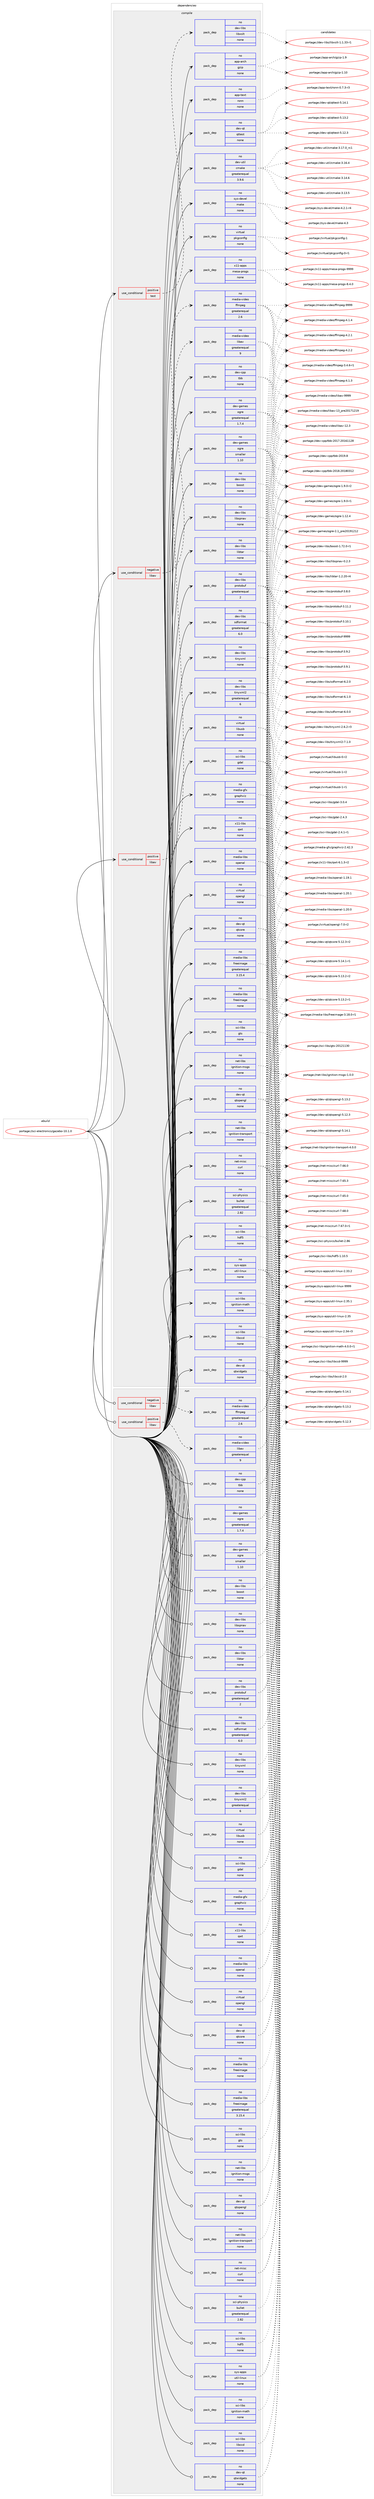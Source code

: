 digraph prolog {

# *************
# Graph options
# *************

newrank=true;
concentrate=true;
compound=true;
graph [rankdir=LR,fontname=Helvetica,fontsize=10,ranksep=1.5];#, ranksep=2.5, nodesep=0.2];
edge  [arrowhead=vee];
node  [fontname=Helvetica,fontsize=10];

# **********
# The ebuild
# **********

subgraph cluster_leftcol {
color=gray;
rank=same;
label=<<i>ebuild</i>>;
id [label="portage://sci-electronics/gazebo-10.1.0", color=red, width=4, href="../sci-electronics/gazebo-10.1.0.svg"];
}

# ****************
# The dependencies
# ****************

subgraph cluster_midcol {
color=gray;
label=<<i>dependencies</i>>;
subgraph cluster_compile {
fillcolor="#eeeeee";
style=filled;
label=<<i>compile</i>>;
subgraph cond19903 {
dependency98047 [label=<<TABLE BORDER="0" CELLBORDER="1" CELLSPACING="0" CELLPADDING="4"><TR><TD ROWSPAN="3" CELLPADDING="10">use_conditional</TD></TR><TR><TD>negative</TD></TR><TR><TD>libav</TD></TR></TABLE>>, shape=none, color=red];
subgraph pack76505 {
dependency98048 [label=<<TABLE BORDER="0" CELLBORDER="1" CELLSPACING="0" CELLPADDING="4" WIDTH="220"><TR><TD ROWSPAN="6" CELLPADDING="30">pack_dep</TD></TR><TR><TD WIDTH="110">no</TD></TR><TR><TD>media-video</TD></TR><TR><TD>ffmpeg</TD></TR><TR><TD>greaterequal</TD></TR><TR><TD>2.6</TD></TR></TABLE>>, shape=none, color=blue];
}
dependency98047:e -> dependency98048:w [weight=20,style="dashed",arrowhead="vee"];
}
id:e -> dependency98047:w [weight=20,style="solid",arrowhead="vee"];
subgraph cond19904 {
dependency98049 [label=<<TABLE BORDER="0" CELLBORDER="1" CELLSPACING="0" CELLPADDING="4"><TR><TD ROWSPAN="3" CELLPADDING="10">use_conditional</TD></TR><TR><TD>positive</TD></TR><TR><TD>libav</TD></TR></TABLE>>, shape=none, color=red];
subgraph pack76506 {
dependency98050 [label=<<TABLE BORDER="0" CELLBORDER="1" CELLSPACING="0" CELLPADDING="4" WIDTH="220"><TR><TD ROWSPAN="6" CELLPADDING="30">pack_dep</TD></TR><TR><TD WIDTH="110">no</TD></TR><TR><TD>media-video</TD></TR><TR><TD>libav</TD></TR><TR><TD>greaterequal</TD></TR><TR><TD>9</TD></TR></TABLE>>, shape=none, color=blue];
}
dependency98049:e -> dependency98050:w [weight=20,style="dashed",arrowhead="vee"];
}
id:e -> dependency98049:w [weight=20,style="solid",arrowhead="vee"];
subgraph cond19905 {
dependency98051 [label=<<TABLE BORDER="0" CELLBORDER="1" CELLSPACING="0" CELLPADDING="4"><TR><TD ROWSPAN="3" CELLPADDING="10">use_conditional</TD></TR><TR><TD>positive</TD></TR><TR><TD>test</TD></TR></TABLE>>, shape=none, color=red];
subgraph pack76507 {
dependency98052 [label=<<TABLE BORDER="0" CELLBORDER="1" CELLSPACING="0" CELLPADDING="4" WIDTH="220"><TR><TD ROWSPAN="6" CELLPADDING="30">pack_dep</TD></TR><TR><TD WIDTH="110">no</TD></TR><TR><TD>dev-libs</TD></TR><TR><TD>libxslt</TD></TR><TR><TD>none</TD></TR><TR><TD></TD></TR></TABLE>>, shape=none, color=blue];
}
dependency98051:e -> dependency98052:w [weight=20,style="dashed",arrowhead="vee"];
}
id:e -> dependency98051:w [weight=20,style="solid",arrowhead="vee"];
subgraph pack76508 {
dependency98053 [label=<<TABLE BORDER="0" CELLBORDER="1" CELLSPACING="0" CELLPADDING="4" WIDTH="220"><TR><TD ROWSPAN="6" CELLPADDING="30">pack_dep</TD></TR><TR><TD WIDTH="110">no</TD></TR><TR><TD>app-arch</TD></TR><TR><TD>gzip</TD></TR><TR><TD>none</TD></TR><TR><TD></TD></TR></TABLE>>, shape=none, color=blue];
}
id:e -> dependency98053:w [weight=20,style="solid",arrowhead="vee"];
subgraph pack76509 {
dependency98054 [label=<<TABLE BORDER="0" CELLBORDER="1" CELLSPACING="0" CELLPADDING="4" WIDTH="220"><TR><TD ROWSPAN="6" CELLPADDING="30">pack_dep</TD></TR><TR><TD WIDTH="110">no</TD></TR><TR><TD>app-text</TD></TR><TR><TD>ronn</TD></TR><TR><TD>none</TD></TR><TR><TD></TD></TR></TABLE>>, shape=none, color=blue];
}
id:e -> dependency98054:w [weight=20,style="solid",arrowhead="vee"];
subgraph pack76510 {
dependency98055 [label=<<TABLE BORDER="0" CELLBORDER="1" CELLSPACING="0" CELLPADDING="4" WIDTH="220"><TR><TD ROWSPAN="6" CELLPADDING="30">pack_dep</TD></TR><TR><TD WIDTH="110">no</TD></TR><TR><TD>dev-cpp</TD></TR><TR><TD>tbb</TD></TR><TR><TD>none</TD></TR><TR><TD></TD></TR></TABLE>>, shape=none, color=blue];
}
id:e -> dependency98055:w [weight=20,style="solid",arrowhead="vee"];
subgraph pack76511 {
dependency98056 [label=<<TABLE BORDER="0" CELLBORDER="1" CELLSPACING="0" CELLPADDING="4" WIDTH="220"><TR><TD ROWSPAN="6" CELLPADDING="30">pack_dep</TD></TR><TR><TD WIDTH="110">no</TD></TR><TR><TD>dev-games</TD></TR><TR><TD>ogre</TD></TR><TR><TD>greaterequal</TD></TR><TR><TD>1.7.4</TD></TR></TABLE>>, shape=none, color=blue];
}
id:e -> dependency98056:w [weight=20,style="solid",arrowhead="vee"];
subgraph pack76512 {
dependency98057 [label=<<TABLE BORDER="0" CELLBORDER="1" CELLSPACING="0" CELLPADDING="4" WIDTH="220"><TR><TD ROWSPAN="6" CELLPADDING="30">pack_dep</TD></TR><TR><TD WIDTH="110">no</TD></TR><TR><TD>dev-games</TD></TR><TR><TD>ogre</TD></TR><TR><TD>smaller</TD></TR><TR><TD>1.10</TD></TR></TABLE>>, shape=none, color=blue];
}
id:e -> dependency98057:w [weight=20,style="solid",arrowhead="vee"];
subgraph pack76513 {
dependency98058 [label=<<TABLE BORDER="0" CELLBORDER="1" CELLSPACING="0" CELLPADDING="4" WIDTH="220"><TR><TD ROWSPAN="6" CELLPADDING="30">pack_dep</TD></TR><TR><TD WIDTH="110">no</TD></TR><TR><TD>dev-libs</TD></TR><TR><TD>boost</TD></TR><TR><TD>none</TD></TR><TR><TD></TD></TR></TABLE>>, shape=none, color=blue];
}
id:e -> dependency98058:w [weight=20,style="solid",arrowhead="vee"];
subgraph pack76514 {
dependency98059 [label=<<TABLE BORDER="0" CELLBORDER="1" CELLSPACING="0" CELLPADDING="4" WIDTH="220"><TR><TD ROWSPAN="6" CELLPADDING="30">pack_dep</TD></TR><TR><TD WIDTH="110">no</TD></TR><TR><TD>dev-libs</TD></TR><TR><TD>libspnav</TD></TR><TR><TD>none</TD></TR><TR><TD></TD></TR></TABLE>>, shape=none, color=blue];
}
id:e -> dependency98059:w [weight=20,style="solid",arrowhead="vee"];
subgraph pack76515 {
dependency98060 [label=<<TABLE BORDER="0" CELLBORDER="1" CELLSPACING="0" CELLPADDING="4" WIDTH="220"><TR><TD ROWSPAN="6" CELLPADDING="30">pack_dep</TD></TR><TR><TD WIDTH="110">no</TD></TR><TR><TD>dev-libs</TD></TR><TR><TD>libtar</TD></TR><TR><TD>none</TD></TR><TR><TD></TD></TR></TABLE>>, shape=none, color=blue];
}
id:e -> dependency98060:w [weight=20,style="solid",arrowhead="vee"];
subgraph pack76516 {
dependency98061 [label=<<TABLE BORDER="0" CELLBORDER="1" CELLSPACING="0" CELLPADDING="4" WIDTH="220"><TR><TD ROWSPAN="6" CELLPADDING="30">pack_dep</TD></TR><TR><TD WIDTH="110">no</TD></TR><TR><TD>dev-libs</TD></TR><TR><TD>protobuf</TD></TR><TR><TD>greaterequal</TD></TR><TR><TD>2</TD></TR></TABLE>>, shape=none, color=blue];
}
id:e -> dependency98061:w [weight=20,style="solid",arrowhead="vee"];
subgraph pack76517 {
dependency98062 [label=<<TABLE BORDER="0" CELLBORDER="1" CELLSPACING="0" CELLPADDING="4" WIDTH="220"><TR><TD ROWSPAN="6" CELLPADDING="30">pack_dep</TD></TR><TR><TD WIDTH="110">no</TD></TR><TR><TD>dev-libs</TD></TR><TR><TD>sdformat</TD></TR><TR><TD>greaterequal</TD></TR><TR><TD>6.0</TD></TR></TABLE>>, shape=none, color=blue];
}
id:e -> dependency98062:w [weight=20,style="solid",arrowhead="vee"];
subgraph pack76518 {
dependency98063 [label=<<TABLE BORDER="0" CELLBORDER="1" CELLSPACING="0" CELLPADDING="4" WIDTH="220"><TR><TD ROWSPAN="6" CELLPADDING="30">pack_dep</TD></TR><TR><TD WIDTH="110">no</TD></TR><TR><TD>dev-libs</TD></TR><TR><TD>tinyxml</TD></TR><TR><TD>none</TD></TR><TR><TD></TD></TR></TABLE>>, shape=none, color=blue];
}
id:e -> dependency98063:w [weight=20,style="solid",arrowhead="vee"];
subgraph pack76519 {
dependency98064 [label=<<TABLE BORDER="0" CELLBORDER="1" CELLSPACING="0" CELLPADDING="4" WIDTH="220"><TR><TD ROWSPAN="6" CELLPADDING="30">pack_dep</TD></TR><TR><TD WIDTH="110">no</TD></TR><TR><TD>dev-libs</TD></TR><TR><TD>tinyxml2</TD></TR><TR><TD>greaterequal</TD></TR><TR><TD>6</TD></TR></TABLE>>, shape=none, color=blue];
}
id:e -> dependency98064:w [weight=20,style="solid",arrowhead="vee"];
subgraph pack76520 {
dependency98065 [label=<<TABLE BORDER="0" CELLBORDER="1" CELLSPACING="0" CELLPADDING="4" WIDTH="220"><TR><TD ROWSPAN="6" CELLPADDING="30">pack_dep</TD></TR><TR><TD WIDTH="110">no</TD></TR><TR><TD>dev-qt</TD></TR><TR><TD>qtcore</TD></TR><TR><TD>none</TD></TR><TR><TD></TD></TR></TABLE>>, shape=none, color=blue];
}
id:e -> dependency98065:w [weight=20,style="solid",arrowhead="vee"];
subgraph pack76521 {
dependency98066 [label=<<TABLE BORDER="0" CELLBORDER="1" CELLSPACING="0" CELLPADDING="4" WIDTH="220"><TR><TD ROWSPAN="6" CELLPADDING="30">pack_dep</TD></TR><TR><TD WIDTH="110">no</TD></TR><TR><TD>dev-qt</TD></TR><TR><TD>qtopengl</TD></TR><TR><TD>none</TD></TR><TR><TD></TD></TR></TABLE>>, shape=none, color=blue];
}
id:e -> dependency98066:w [weight=20,style="solid",arrowhead="vee"];
subgraph pack76522 {
dependency98067 [label=<<TABLE BORDER="0" CELLBORDER="1" CELLSPACING="0" CELLPADDING="4" WIDTH="220"><TR><TD ROWSPAN="6" CELLPADDING="30">pack_dep</TD></TR><TR><TD WIDTH="110">no</TD></TR><TR><TD>dev-qt</TD></TR><TR><TD>qttest</TD></TR><TR><TD>none</TD></TR><TR><TD></TD></TR></TABLE>>, shape=none, color=blue];
}
id:e -> dependency98067:w [weight=20,style="solid",arrowhead="vee"];
subgraph pack76523 {
dependency98068 [label=<<TABLE BORDER="0" CELLBORDER="1" CELLSPACING="0" CELLPADDING="4" WIDTH="220"><TR><TD ROWSPAN="6" CELLPADDING="30">pack_dep</TD></TR><TR><TD WIDTH="110">no</TD></TR><TR><TD>dev-qt</TD></TR><TR><TD>qtwidgets</TD></TR><TR><TD>none</TD></TR><TR><TD></TD></TR></TABLE>>, shape=none, color=blue];
}
id:e -> dependency98068:w [weight=20,style="solid",arrowhead="vee"];
subgraph pack76524 {
dependency98069 [label=<<TABLE BORDER="0" CELLBORDER="1" CELLSPACING="0" CELLPADDING="4" WIDTH="220"><TR><TD ROWSPAN="6" CELLPADDING="30">pack_dep</TD></TR><TR><TD WIDTH="110">no</TD></TR><TR><TD>dev-util</TD></TR><TR><TD>cmake</TD></TR><TR><TD>greaterequal</TD></TR><TR><TD>3.9.6</TD></TR></TABLE>>, shape=none, color=blue];
}
id:e -> dependency98069:w [weight=20,style="solid",arrowhead="vee"];
subgraph pack76525 {
dependency98070 [label=<<TABLE BORDER="0" CELLBORDER="1" CELLSPACING="0" CELLPADDING="4" WIDTH="220"><TR><TD ROWSPAN="6" CELLPADDING="30">pack_dep</TD></TR><TR><TD WIDTH="110">no</TD></TR><TR><TD>media-gfx</TD></TR><TR><TD>graphviz</TD></TR><TR><TD>none</TD></TR><TR><TD></TD></TR></TABLE>>, shape=none, color=blue];
}
id:e -> dependency98070:w [weight=20,style="solid",arrowhead="vee"];
subgraph pack76526 {
dependency98071 [label=<<TABLE BORDER="0" CELLBORDER="1" CELLSPACING="0" CELLPADDING="4" WIDTH="220"><TR><TD ROWSPAN="6" CELLPADDING="30">pack_dep</TD></TR><TR><TD WIDTH="110">no</TD></TR><TR><TD>media-libs</TD></TR><TR><TD>freeimage</TD></TR><TR><TD>greaterequal</TD></TR><TR><TD>3.15.4</TD></TR></TABLE>>, shape=none, color=blue];
}
id:e -> dependency98071:w [weight=20,style="solid",arrowhead="vee"];
subgraph pack76527 {
dependency98072 [label=<<TABLE BORDER="0" CELLBORDER="1" CELLSPACING="0" CELLPADDING="4" WIDTH="220"><TR><TD ROWSPAN="6" CELLPADDING="30">pack_dep</TD></TR><TR><TD WIDTH="110">no</TD></TR><TR><TD>media-libs</TD></TR><TR><TD>freeimage</TD></TR><TR><TD>none</TD></TR><TR><TD></TD></TR></TABLE>>, shape=none, color=blue];
}
id:e -> dependency98072:w [weight=20,style="solid",arrowhead="vee"];
subgraph pack76528 {
dependency98073 [label=<<TABLE BORDER="0" CELLBORDER="1" CELLSPACING="0" CELLPADDING="4" WIDTH="220"><TR><TD ROWSPAN="6" CELLPADDING="30">pack_dep</TD></TR><TR><TD WIDTH="110">no</TD></TR><TR><TD>media-libs</TD></TR><TR><TD>openal</TD></TR><TR><TD>none</TD></TR><TR><TD></TD></TR></TABLE>>, shape=none, color=blue];
}
id:e -> dependency98073:w [weight=20,style="solid",arrowhead="vee"];
subgraph pack76529 {
dependency98074 [label=<<TABLE BORDER="0" CELLBORDER="1" CELLSPACING="0" CELLPADDING="4" WIDTH="220"><TR><TD ROWSPAN="6" CELLPADDING="30">pack_dep</TD></TR><TR><TD WIDTH="110">no</TD></TR><TR><TD>net-libs</TD></TR><TR><TD>ignition-msgs</TD></TR><TR><TD>none</TD></TR><TR><TD></TD></TR></TABLE>>, shape=none, color=blue];
}
id:e -> dependency98074:w [weight=20,style="solid",arrowhead="vee"];
subgraph pack76530 {
dependency98075 [label=<<TABLE BORDER="0" CELLBORDER="1" CELLSPACING="0" CELLPADDING="4" WIDTH="220"><TR><TD ROWSPAN="6" CELLPADDING="30">pack_dep</TD></TR><TR><TD WIDTH="110">no</TD></TR><TR><TD>net-libs</TD></TR><TR><TD>ignition-transport</TD></TR><TR><TD>none</TD></TR><TR><TD></TD></TR></TABLE>>, shape=none, color=blue];
}
id:e -> dependency98075:w [weight=20,style="solid",arrowhead="vee"];
subgraph pack76531 {
dependency98076 [label=<<TABLE BORDER="0" CELLBORDER="1" CELLSPACING="0" CELLPADDING="4" WIDTH="220"><TR><TD ROWSPAN="6" CELLPADDING="30">pack_dep</TD></TR><TR><TD WIDTH="110">no</TD></TR><TR><TD>net-misc</TD></TR><TR><TD>curl</TD></TR><TR><TD>none</TD></TR><TR><TD></TD></TR></TABLE>>, shape=none, color=blue];
}
id:e -> dependency98076:w [weight=20,style="solid",arrowhead="vee"];
subgraph pack76532 {
dependency98077 [label=<<TABLE BORDER="0" CELLBORDER="1" CELLSPACING="0" CELLPADDING="4" WIDTH="220"><TR><TD ROWSPAN="6" CELLPADDING="30">pack_dep</TD></TR><TR><TD WIDTH="110">no</TD></TR><TR><TD>sci-libs</TD></TR><TR><TD>gdal</TD></TR><TR><TD>none</TD></TR><TR><TD></TD></TR></TABLE>>, shape=none, color=blue];
}
id:e -> dependency98077:w [weight=20,style="solid",arrowhead="vee"];
subgraph pack76533 {
dependency98078 [label=<<TABLE BORDER="0" CELLBORDER="1" CELLSPACING="0" CELLPADDING="4" WIDTH="220"><TR><TD ROWSPAN="6" CELLPADDING="30">pack_dep</TD></TR><TR><TD WIDTH="110">no</TD></TR><TR><TD>sci-libs</TD></TR><TR><TD>gts</TD></TR><TR><TD>none</TD></TR><TR><TD></TD></TR></TABLE>>, shape=none, color=blue];
}
id:e -> dependency98078:w [weight=20,style="solid",arrowhead="vee"];
subgraph pack76534 {
dependency98079 [label=<<TABLE BORDER="0" CELLBORDER="1" CELLSPACING="0" CELLPADDING="4" WIDTH="220"><TR><TD ROWSPAN="6" CELLPADDING="30">pack_dep</TD></TR><TR><TD WIDTH="110">no</TD></TR><TR><TD>sci-libs</TD></TR><TR><TD>hdf5</TD></TR><TR><TD>none</TD></TR><TR><TD></TD></TR></TABLE>>, shape=none, color=blue];
}
id:e -> dependency98079:w [weight=20,style="solid",arrowhead="vee"];
subgraph pack76535 {
dependency98080 [label=<<TABLE BORDER="0" CELLBORDER="1" CELLSPACING="0" CELLPADDING="4" WIDTH="220"><TR><TD ROWSPAN="6" CELLPADDING="30">pack_dep</TD></TR><TR><TD WIDTH="110">no</TD></TR><TR><TD>sci-libs</TD></TR><TR><TD>ignition-math</TD></TR><TR><TD>none</TD></TR><TR><TD></TD></TR></TABLE>>, shape=none, color=blue];
}
id:e -> dependency98080:w [weight=20,style="solid",arrowhead="vee"];
subgraph pack76536 {
dependency98081 [label=<<TABLE BORDER="0" CELLBORDER="1" CELLSPACING="0" CELLPADDING="4" WIDTH="220"><TR><TD ROWSPAN="6" CELLPADDING="30">pack_dep</TD></TR><TR><TD WIDTH="110">no</TD></TR><TR><TD>sci-libs</TD></TR><TR><TD>libccd</TD></TR><TR><TD>none</TD></TR><TR><TD></TD></TR></TABLE>>, shape=none, color=blue];
}
id:e -> dependency98081:w [weight=20,style="solid",arrowhead="vee"];
subgraph pack76537 {
dependency98082 [label=<<TABLE BORDER="0" CELLBORDER="1" CELLSPACING="0" CELLPADDING="4" WIDTH="220"><TR><TD ROWSPAN="6" CELLPADDING="30">pack_dep</TD></TR><TR><TD WIDTH="110">no</TD></TR><TR><TD>sci-physics</TD></TR><TR><TD>bullet</TD></TR><TR><TD>greaterequal</TD></TR><TR><TD>2.82</TD></TR></TABLE>>, shape=none, color=blue];
}
id:e -> dependency98082:w [weight=20,style="solid",arrowhead="vee"];
subgraph pack76538 {
dependency98083 [label=<<TABLE BORDER="0" CELLBORDER="1" CELLSPACING="0" CELLPADDING="4" WIDTH="220"><TR><TD ROWSPAN="6" CELLPADDING="30">pack_dep</TD></TR><TR><TD WIDTH="110">no</TD></TR><TR><TD>sys-apps</TD></TR><TR><TD>util-linux</TD></TR><TR><TD>none</TD></TR><TR><TD></TD></TR></TABLE>>, shape=none, color=blue];
}
id:e -> dependency98083:w [weight=20,style="solid",arrowhead="vee"];
subgraph pack76539 {
dependency98084 [label=<<TABLE BORDER="0" CELLBORDER="1" CELLSPACING="0" CELLPADDING="4" WIDTH="220"><TR><TD ROWSPAN="6" CELLPADDING="30">pack_dep</TD></TR><TR><TD WIDTH="110">no</TD></TR><TR><TD>sys-devel</TD></TR><TR><TD>make</TD></TR><TR><TD>none</TD></TR><TR><TD></TD></TR></TABLE>>, shape=none, color=blue];
}
id:e -> dependency98084:w [weight=20,style="solid",arrowhead="vee"];
subgraph pack76540 {
dependency98085 [label=<<TABLE BORDER="0" CELLBORDER="1" CELLSPACING="0" CELLPADDING="4" WIDTH="220"><TR><TD ROWSPAN="6" CELLPADDING="30">pack_dep</TD></TR><TR><TD WIDTH="110">no</TD></TR><TR><TD>virtual</TD></TR><TR><TD>libusb</TD></TR><TR><TD>none</TD></TR><TR><TD></TD></TR></TABLE>>, shape=none, color=blue];
}
id:e -> dependency98085:w [weight=20,style="solid",arrowhead="vee"];
subgraph pack76541 {
dependency98086 [label=<<TABLE BORDER="0" CELLBORDER="1" CELLSPACING="0" CELLPADDING="4" WIDTH="220"><TR><TD ROWSPAN="6" CELLPADDING="30">pack_dep</TD></TR><TR><TD WIDTH="110">no</TD></TR><TR><TD>virtual</TD></TR><TR><TD>opengl</TD></TR><TR><TD>none</TD></TR><TR><TD></TD></TR></TABLE>>, shape=none, color=blue];
}
id:e -> dependency98086:w [weight=20,style="solid",arrowhead="vee"];
subgraph pack76542 {
dependency98087 [label=<<TABLE BORDER="0" CELLBORDER="1" CELLSPACING="0" CELLPADDING="4" WIDTH="220"><TR><TD ROWSPAN="6" CELLPADDING="30">pack_dep</TD></TR><TR><TD WIDTH="110">no</TD></TR><TR><TD>virtual</TD></TR><TR><TD>pkgconfig</TD></TR><TR><TD>none</TD></TR><TR><TD></TD></TR></TABLE>>, shape=none, color=blue];
}
id:e -> dependency98087:w [weight=20,style="solid",arrowhead="vee"];
subgraph pack76543 {
dependency98088 [label=<<TABLE BORDER="0" CELLBORDER="1" CELLSPACING="0" CELLPADDING="4" WIDTH="220"><TR><TD ROWSPAN="6" CELLPADDING="30">pack_dep</TD></TR><TR><TD WIDTH="110">no</TD></TR><TR><TD>x11-apps</TD></TR><TR><TD>mesa-progs</TD></TR><TR><TD>none</TD></TR><TR><TD></TD></TR></TABLE>>, shape=none, color=blue];
}
id:e -> dependency98088:w [weight=20,style="solid",arrowhead="vee"];
subgraph pack76544 {
dependency98089 [label=<<TABLE BORDER="0" CELLBORDER="1" CELLSPACING="0" CELLPADDING="4" WIDTH="220"><TR><TD ROWSPAN="6" CELLPADDING="30">pack_dep</TD></TR><TR><TD WIDTH="110">no</TD></TR><TR><TD>x11-libs</TD></TR><TR><TD>qwt</TD></TR><TR><TD>none</TD></TR><TR><TD></TD></TR></TABLE>>, shape=none, color=blue];
}
id:e -> dependency98089:w [weight=20,style="solid",arrowhead="vee"];
}
subgraph cluster_compileandrun {
fillcolor="#eeeeee";
style=filled;
label=<<i>compile and run</i>>;
}
subgraph cluster_run {
fillcolor="#eeeeee";
style=filled;
label=<<i>run</i>>;
subgraph cond19906 {
dependency98090 [label=<<TABLE BORDER="0" CELLBORDER="1" CELLSPACING="0" CELLPADDING="4"><TR><TD ROWSPAN="3" CELLPADDING="10">use_conditional</TD></TR><TR><TD>negative</TD></TR><TR><TD>libav</TD></TR></TABLE>>, shape=none, color=red];
subgraph pack76545 {
dependency98091 [label=<<TABLE BORDER="0" CELLBORDER="1" CELLSPACING="0" CELLPADDING="4" WIDTH="220"><TR><TD ROWSPAN="6" CELLPADDING="30">pack_dep</TD></TR><TR><TD WIDTH="110">no</TD></TR><TR><TD>media-video</TD></TR><TR><TD>ffmpeg</TD></TR><TR><TD>greaterequal</TD></TR><TR><TD>2.6</TD></TR></TABLE>>, shape=none, color=blue];
}
dependency98090:e -> dependency98091:w [weight=20,style="dashed",arrowhead="vee"];
}
id:e -> dependency98090:w [weight=20,style="solid",arrowhead="odot"];
subgraph cond19907 {
dependency98092 [label=<<TABLE BORDER="0" CELLBORDER="1" CELLSPACING="0" CELLPADDING="4"><TR><TD ROWSPAN="3" CELLPADDING="10">use_conditional</TD></TR><TR><TD>positive</TD></TR><TR><TD>libav</TD></TR></TABLE>>, shape=none, color=red];
subgraph pack76546 {
dependency98093 [label=<<TABLE BORDER="0" CELLBORDER="1" CELLSPACING="0" CELLPADDING="4" WIDTH="220"><TR><TD ROWSPAN="6" CELLPADDING="30">pack_dep</TD></TR><TR><TD WIDTH="110">no</TD></TR><TR><TD>media-video</TD></TR><TR><TD>libav</TD></TR><TR><TD>greaterequal</TD></TR><TR><TD>9</TD></TR></TABLE>>, shape=none, color=blue];
}
dependency98092:e -> dependency98093:w [weight=20,style="dashed",arrowhead="vee"];
}
id:e -> dependency98092:w [weight=20,style="solid",arrowhead="odot"];
subgraph pack76547 {
dependency98094 [label=<<TABLE BORDER="0" CELLBORDER="1" CELLSPACING="0" CELLPADDING="4" WIDTH="220"><TR><TD ROWSPAN="6" CELLPADDING="30">pack_dep</TD></TR><TR><TD WIDTH="110">no</TD></TR><TR><TD>dev-cpp</TD></TR><TR><TD>tbb</TD></TR><TR><TD>none</TD></TR><TR><TD></TD></TR></TABLE>>, shape=none, color=blue];
}
id:e -> dependency98094:w [weight=20,style="solid",arrowhead="odot"];
subgraph pack76548 {
dependency98095 [label=<<TABLE BORDER="0" CELLBORDER="1" CELLSPACING="0" CELLPADDING="4" WIDTH="220"><TR><TD ROWSPAN="6" CELLPADDING="30">pack_dep</TD></TR><TR><TD WIDTH="110">no</TD></TR><TR><TD>dev-games</TD></TR><TR><TD>ogre</TD></TR><TR><TD>greaterequal</TD></TR><TR><TD>1.7.4</TD></TR></TABLE>>, shape=none, color=blue];
}
id:e -> dependency98095:w [weight=20,style="solid",arrowhead="odot"];
subgraph pack76549 {
dependency98096 [label=<<TABLE BORDER="0" CELLBORDER="1" CELLSPACING="0" CELLPADDING="4" WIDTH="220"><TR><TD ROWSPAN="6" CELLPADDING="30">pack_dep</TD></TR><TR><TD WIDTH="110">no</TD></TR><TR><TD>dev-games</TD></TR><TR><TD>ogre</TD></TR><TR><TD>smaller</TD></TR><TR><TD>1.10</TD></TR></TABLE>>, shape=none, color=blue];
}
id:e -> dependency98096:w [weight=20,style="solid",arrowhead="odot"];
subgraph pack76550 {
dependency98097 [label=<<TABLE BORDER="0" CELLBORDER="1" CELLSPACING="0" CELLPADDING="4" WIDTH="220"><TR><TD ROWSPAN="6" CELLPADDING="30">pack_dep</TD></TR><TR><TD WIDTH="110">no</TD></TR><TR><TD>dev-libs</TD></TR><TR><TD>boost</TD></TR><TR><TD>none</TD></TR><TR><TD></TD></TR></TABLE>>, shape=none, color=blue];
}
id:e -> dependency98097:w [weight=20,style="solid",arrowhead="odot"];
subgraph pack76551 {
dependency98098 [label=<<TABLE BORDER="0" CELLBORDER="1" CELLSPACING="0" CELLPADDING="4" WIDTH="220"><TR><TD ROWSPAN="6" CELLPADDING="30">pack_dep</TD></TR><TR><TD WIDTH="110">no</TD></TR><TR><TD>dev-libs</TD></TR><TR><TD>libspnav</TD></TR><TR><TD>none</TD></TR><TR><TD></TD></TR></TABLE>>, shape=none, color=blue];
}
id:e -> dependency98098:w [weight=20,style="solid",arrowhead="odot"];
subgraph pack76552 {
dependency98099 [label=<<TABLE BORDER="0" CELLBORDER="1" CELLSPACING="0" CELLPADDING="4" WIDTH="220"><TR><TD ROWSPAN="6" CELLPADDING="30">pack_dep</TD></TR><TR><TD WIDTH="110">no</TD></TR><TR><TD>dev-libs</TD></TR><TR><TD>libtar</TD></TR><TR><TD>none</TD></TR><TR><TD></TD></TR></TABLE>>, shape=none, color=blue];
}
id:e -> dependency98099:w [weight=20,style="solid",arrowhead="odot"];
subgraph pack76553 {
dependency98100 [label=<<TABLE BORDER="0" CELLBORDER="1" CELLSPACING="0" CELLPADDING="4" WIDTH="220"><TR><TD ROWSPAN="6" CELLPADDING="30">pack_dep</TD></TR><TR><TD WIDTH="110">no</TD></TR><TR><TD>dev-libs</TD></TR><TR><TD>protobuf</TD></TR><TR><TD>greaterequal</TD></TR><TR><TD>2</TD></TR></TABLE>>, shape=none, color=blue];
}
id:e -> dependency98100:w [weight=20,style="solid",arrowhead="odot"];
subgraph pack76554 {
dependency98101 [label=<<TABLE BORDER="0" CELLBORDER="1" CELLSPACING="0" CELLPADDING="4" WIDTH="220"><TR><TD ROWSPAN="6" CELLPADDING="30">pack_dep</TD></TR><TR><TD WIDTH="110">no</TD></TR><TR><TD>dev-libs</TD></TR><TR><TD>sdformat</TD></TR><TR><TD>greaterequal</TD></TR><TR><TD>6.0</TD></TR></TABLE>>, shape=none, color=blue];
}
id:e -> dependency98101:w [weight=20,style="solid",arrowhead="odot"];
subgraph pack76555 {
dependency98102 [label=<<TABLE BORDER="0" CELLBORDER="1" CELLSPACING="0" CELLPADDING="4" WIDTH="220"><TR><TD ROWSPAN="6" CELLPADDING="30">pack_dep</TD></TR><TR><TD WIDTH="110">no</TD></TR><TR><TD>dev-libs</TD></TR><TR><TD>tinyxml</TD></TR><TR><TD>none</TD></TR><TR><TD></TD></TR></TABLE>>, shape=none, color=blue];
}
id:e -> dependency98102:w [weight=20,style="solid",arrowhead="odot"];
subgraph pack76556 {
dependency98103 [label=<<TABLE BORDER="0" CELLBORDER="1" CELLSPACING="0" CELLPADDING="4" WIDTH="220"><TR><TD ROWSPAN="6" CELLPADDING="30">pack_dep</TD></TR><TR><TD WIDTH="110">no</TD></TR><TR><TD>dev-libs</TD></TR><TR><TD>tinyxml2</TD></TR><TR><TD>greaterequal</TD></TR><TR><TD>6</TD></TR></TABLE>>, shape=none, color=blue];
}
id:e -> dependency98103:w [weight=20,style="solid",arrowhead="odot"];
subgraph pack76557 {
dependency98104 [label=<<TABLE BORDER="0" CELLBORDER="1" CELLSPACING="0" CELLPADDING="4" WIDTH="220"><TR><TD ROWSPAN="6" CELLPADDING="30">pack_dep</TD></TR><TR><TD WIDTH="110">no</TD></TR><TR><TD>dev-qt</TD></TR><TR><TD>qtcore</TD></TR><TR><TD>none</TD></TR><TR><TD></TD></TR></TABLE>>, shape=none, color=blue];
}
id:e -> dependency98104:w [weight=20,style="solid",arrowhead="odot"];
subgraph pack76558 {
dependency98105 [label=<<TABLE BORDER="0" CELLBORDER="1" CELLSPACING="0" CELLPADDING="4" WIDTH="220"><TR><TD ROWSPAN="6" CELLPADDING="30">pack_dep</TD></TR><TR><TD WIDTH="110">no</TD></TR><TR><TD>dev-qt</TD></TR><TR><TD>qtopengl</TD></TR><TR><TD>none</TD></TR><TR><TD></TD></TR></TABLE>>, shape=none, color=blue];
}
id:e -> dependency98105:w [weight=20,style="solid",arrowhead="odot"];
subgraph pack76559 {
dependency98106 [label=<<TABLE BORDER="0" CELLBORDER="1" CELLSPACING="0" CELLPADDING="4" WIDTH="220"><TR><TD ROWSPAN="6" CELLPADDING="30">pack_dep</TD></TR><TR><TD WIDTH="110">no</TD></TR><TR><TD>dev-qt</TD></TR><TR><TD>qtwidgets</TD></TR><TR><TD>none</TD></TR><TR><TD></TD></TR></TABLE>>, shape=none, color=blue];
}
id:e -> dependency98106:w [weight=20,style="solid",arrowhead="odot"];
subgraph pack76560 {
dependency98107 [label=<<TABLE BORDER="0" CELLBORDER="1" CELLSPACING="0" CELLPADDING="4" WIDTH="220"><TR><TD ROWSPAN="6" CELLPADDING="30">pack_dep</TD></TR><TR><TD WIDTH="110">no</TD></TR><TR><TD>media-gfx</TD></TR><TR><TD>graphviz</TD></TR><TR><TD>none</TD></TR><TR><TD></TD></TR></TABLE>>, shape=none, color=blue];
}
id:e -> dependency98107:w [weight=20,style="solid",arrowhead="odot"];
subgraph pack76561 {
dependency98108 [label=<<TABLE BORDER="0" CELLBORDER="1" CELLSPACING="0" CELLPADDING="4" WIDTH="220"><TR><TD ROWSPAN="6" CELLPADDING="30">pack_dep</TD></TR><TR><TD WIDTH="110">no</TD></TR><TR><TD>media-libs</TD></TR><TR><TD>freeimage</TD></TR><TR><TD>greaterequal</TD></TR><TR><TD>3.15.4</TD></TR></TABLE>>, shape=none, color=blue];
}
id:e -> dependency98108:w [weight=20,style="solid",arrowhead="odot"];
subgraph pack76562 {
dependency98109 [label=<<TABLE BORDER="0" CELLBORDER="1" CELLSPACING="0" CELLPADDING="4" WIDTH="220"><TR><TD ROWSPAN="6" CELLPADDING="30">pack_dep</TD></TR><TR><TD WIDTH="110">no</TD></TR><TR><TD>media-libs</TD></TR><TR><TD>freeimage</TD></TR><TR><TD>none</TD></TR><TR><TD></TD></TR></TABLE>>, shape=none, color=blue];
}
id:e -> dependency98109:w [weight=20,style="solid",arrowhead="odot"];
subgraph pack76563 {
dependency98110 [label=<<TABLE BORDER="0" CELLBORDER="1" CELLSPACING="0" CELLPADDING="4" WIDTH="220"><TR><TD ROWSPAN="6" CELLPADDING="30">pack_dep</TD></TR><TR><TD WIDTH="110">no</TD></TR><TR><TD>media-libs</TD></TR><TR><TD>openal</TD></TR><TR><TD>none</TD></TR><TR><TD></TD></TR></TABLE>>, shape=none, color=blue];
}
id:e -> dependency98110:w [weight=20,style="solid",arrowhead="odot"];
subgraph pack76564 {
dependency98111 [label=<<TABLE BORDER="0" CELLBORDER="1" CELLSPACING="0" CELLPADDING="4" WIDTH="220"><TR><TD ROWSPAN="6" CELLPADDING="30">pack_dep</TD></TR><TR><TD WIDTH="110">no</TD></TR><TR><TD>net-libs</TD></TR><TR><TD>ignition-msgs</TD></TR><TR><TD>none</TD></TR><TR><TD></TD></TR></TABLE>>, shape=none, color=blue];
}
id:e -> dependency98111:w [weight=20,style="solid",arrowhead="odot"];
subgraph pack76565 {
dependency98112 [label=<<TABLE BORDER="0" CELLBORDER="1" CELLSPACING="0" CELLPADDING="4" WIDTH="220"><TR><TD ROWSPAN="6" CELLPADDING="30">pack_dep</TD></TR><TR><TD WIDTH="110">no</TD></TR><TR><TD>net-libs</TD></TR><TR><TD>ignition-transport</TD></TR><TR><TD>none</TD></TR><TR><TD></TD></TR></TABLE>>, shape=none, color=blue];
}
id:e -> dependency98112:w [weight=20,style="solid",arrowhead="odot"];
subgraph pack76566 {
dependency98113 [label=<<TABLE BORDER="0" CELLBORDER="1" CELLSPACING="0" CELLPADDING="4" WIDTH="220"><TR><TD ROWSPAN="6" CELLPADDING="30">pack_dep</TD></TR><TR><TD WIDTH="110">no</TD></TR><TR><TD>net-misc</TD></TR><TR><TD>curl</TD></TR><TR><TD>none</TD></TR><TR><TD></TD></TR></TABLE>>, shape=none, color=blue];
}
id:e -> dependency98113:w [weight=20,style="solid",arrowhead="odot"];
subgraph pack76567 {
dependency98114 [label=<<TABLE BORDER="0" CELLBORDER="1" CELLSPACING="0" CELLPADDING="4" WIDTH="220"><TR><TD ROWSPAN="6" CELLPADDING="30">pack_dep</TD></TR><TR><TD WIDTH="110">no</TD></TR><TR><TD>sci-libs</TD></TR><TR><TD>gdal</TD></TR><TR><TD>none</TD></TR><TR><TD></TD></TR></TABLE>>, shape=none, color=blue];
}
id:e -> dependency98114:w [weight=20,style="solid",arrowhead="odot"];
subgraph pack76568 {
dependency98115 [label=<<TABLE BORDER="0" CELLBORDER="1" CELLSPACING="0" CELLPADDING="4" WIDTH="220"><TR><TD ROWSPAN="6" CELLPADDING="30">pack_dep</TD></TR><TR><TD WIDTH="110">no</TD></TR><TR><TD>sci-libs</TD></TR><TR><TD>gts</TD></TR><TR><TD>none</TD></TR><TR><TD></TD></TR></TABLE>>, shape=none, color=blue];
}
id:e -> dependency98115:w [weight=20,style="solid",arrowhead="odot"];
subgraph pack76569 {
dependency98116 [label=<<TABLE BORDER="0" CELLBORDER="1" CELLSPACING="0" CELLPADDING="4" WIDTH="220"><TR><TD ROWSPAN="6" CELLPADDING="30">pack_dep</TD></TR><TR><TD WIDTH="110">no</TD></TR><TR><TD>sci-libs</TD></TR><TR><TD>hdf5</TD></TR><TR><TD>none</TD></TR><TR><TD></TD></TR></TABLE>>, shape=none, color=blue];
}
id:e -> dependency98116:w [weight=20,style="solid",arrowhead="odot"];
subgraph pack76570 {
dependency98117 [label=<<TABLE BORDER="0" CELLBORDER="1" CELLSPACING="0" CELLPADDING="4" WIDTH="220"><TR><TD ROWSPAN="6" CELLPADDING="30">pack_dep</TD></TR><TR><TD WIDTH="110">no</TD></TR><TR><TD>sci-libs</TD></TR><TR><TD>ignition-math</TD></TR><TR><TD>none</TD></TR><TR><TD></TD></TR></TABLE>>, shape=none, color=blue];
}
id:e -> dependency98117:w [weight=20,style="solid",arrowhead="odot"];
subgraph pack76571 {
dependency98118 [label=<<TABLE BORDER="0" CELLBORDER="1" CELLSPACING="0" CELLPADDING="4" WIDTH="220"><TR><TD ROWSPAN="6" CELLPADDING="30">pack_dep</TD></TR><TR><TD WIDTH="110">no</TD></TR><TR><TD>sci-libs</TD></TR><TR><TD>libccd</TD></TR><TR><TD>none</TD></TR><TR><TD></TD></TR></TABLE>>, shape=none, color=blue];
}
id:e -> dependency98118:w [weight=20,style="solid",arrowhead="odot"];
subgraph pack76572 {
dependency98119 [label=<<TABLE BORDER="0" CELLBORDER="1" CELLSPACING="0" CELLPADDING="4" WIDTH="220"><TR><TD ROWSPAN="6" CELLPADDING="30">pack_dep</TD></TR><TR><TD WIDTH="110">no</TD></TR><TR><TD>sci-physics</TD></TR><TR><TD>bullet</TD></TR><TR><TD>greaterequal</TD></TR><TR><TD>2.82</TD></TR></TABLE>>, shape=none, color=blue];
}
id:e -> dependency98119:w [weight=20,style="solid",arrowhead="odot"];
subgraph pack76573 {
dependency98120 [label=<<TABLE BORDER="0" CELLBORDER="1" CELLSPACING="0" CELLPADDING="4" WIDTH="220"><TR><TD ROWSPAN="6" CELLPADDING="30">pack_dep</TD></TR><TR><TD WIDTH="110">no</TD></TR><TR><TD>sys-apps</TD></TR><TR><TD>util-linux</TD></TR><TR><TD>none</TD></TR><TR><TD></TD></TR></TABLE>>, shape=none, color=blue];
}
id:e -> dependency98120:w [weight=20,style="solid",arrowhead="odot"];
subgraph pack76574 {
dependency98121 [label=<<TABLE BORDER="0" CELLBORDER="1" CELLSPACING="0" CELLPADDING="4" WIDTH="220"><TR><TD ROWSPAN="6" CELLPADDING="30">pack_dep</TD></TR><TR><TD WIDTH="110">no</TD></TR><TR><TD>virtual</TD></TR><TR><TD>libusb</TD></TR><TR><TD>none</TD></TR><TR><TD></TD></TR></TABLE>>, shape=none, color=blue];
}
id:e -> dependency98121:w [weight=20,style="solid",arrowhead="odot"];
subgraph pack76575 {
dependency98122 [label=<<TABLE BORDER="0" CELLBORDER="1" CELLSPACING="0" CELLPADDING="4" WIDTH="220"><TR><TD ROWSPAN="6" CELLPADDING="30">pack_dep</TD></TR><TR><TD WIDTH="110">no</TD></TR><TR><TD>virtual</TD></TR><TR><TD>opengl</TD></TR><TR><TD>none</TD></TR><TR><TD></TD></TR></TABLE>>, shape=none, color=blue];
}
id:e -> dependency98122:w [weight=20,style="solid",arrowhead="odot"];
subgraph pack76576 {
dependency98123 [label=<<TABLE BORDER="0" CELLBORDER="1" CELLSPACING="0" CELLPADDING="4" WIDTH="220"><TR><TD ROWSPAN="6" CELLPADDING="30">pack_dep</TD></TR><TR><TD WIDTH="110">no</TD></TR><TR><TD>x11-libs</TD></TR><TR><TD>qwt</TD></TR><TR><TD>none</TD></TR><TR><TD></TD></TR></TABLE>>, shape=none, color=blue];
}
id:e -> dependency98123:w [weight=20,style="solid",arrowhead="odot"];
}
}

# **************
# The candidates
# **************

subgraph cluster_choices {
rank=same;
color=gray;
label=<<i>candidates</i>>;

subgraph choice76505 {
color=black;
nodesep=1;
choice1091011001059745118105100101111471021021091121011034557575757 [label="portage://media-video/ffmpeg-9999", color=red, width=4,href="../media-video/ffmpeg-9999.svg"];
choice109101100105974511810510010111147102102109112101103455246504650 [label="portage://media-video/ffmpeg-4.2.2", color=red, width=4,href="../media-video/ffmpeg-4.2.2.svg"];
choice109101100105974511810510010111147102102109112101103455246504649 [label="portage://media-video/ffmpeg-4.2.1", color=red, width=4,href="../media-video/ffmpeg-4.2.1.svg"];
choice109101100105974511810510010111147102102109112101103455246494652 [label="portage://media-video/ffmpeg-4.1.4", color=red, width=4,href="../media-video/ffmpeg-4.1.4.svg"];
choice109101100105974511810510010111147102102109112101103455246494651 [label="portage://media-video/ffmpeg-4.1.3", color=red, width=4,href="../media-video/ffmpeg-4.1.3.svg"];
choice1091011001059745118105100101111471021021091121011034551465246544511449 [label="portage://media-video/ffmpeg-3.4.6-r1", color=red, width=4,href="../media-video/ffmpeg-3.4.6-r1.svg"];
dependency98048:e -> choice1091011001059745118105100101111471021021091121011034557575757:w [style=dotted,weight="100"];
dependency98048:e -> choice109101100105974511810510010111147102102109112101103455246504650:w [style=dotted,weight="100"];
dependency98048:e -> choice109101100105974511810510010111147102102109112101103455246504649:w [style=dotted,weight="100"];
dependency98048:e -> choice109101100105974511810510010111147102102109112101103455246494652:w [style=dotted,weight="100"];
dependency98048:e -> choice109101100105974511810510010111147102102109112101103455246494651:w [style=dotted,weight="100"];
dependency98048:e -> choice1091011001059745118105100101111471021021091121011034551465246544511449:w [style=dotted,weight="100"];
}
subgraph choice76506 {
color=black;
nodesep=1;
choice10910110010597451181051001011114710810598971184557575757 [label="portage://media-video/libav-9999", color=red, width=4,href="../media-video/libav-9999.svg"];
choice1091011001059745118105100101111471081059897118454951951121141015048495549504957 [label="portage://media-video/libav-13_pre20171219", color=red, width=4,href="../media-video/libav-13_pre20171219.svg"];
choice10910110010597451181051001011114710810598971184549504651 [label="portage://media-video/libav-12.3", color=red, width=4,href="../media-video/libav-12.3.svg"];
dependency98050:e -> choice10910110010597451181051001011114710810598971184557575757:w [style=dotted,weight="100"];
dependency98050:e -> choice1091011001059745118105100101111471081059897118454951951121141015048495549504957:w [style=dotted,weight="100"];
dependency98050:e -> choice10910110010597451181051001011114710810598971184549504651:w [style=dotted,weight="100"];
}
subgraph choice76507 {
color=black;
nodesep=1;
choice10010111845108105981154710810598120115108116454946494651514511449 [label="portage://dev-libs/libxslt-1.1.33-r1", color=red, width=4,href="../dev-libs/libxslt-1.1.33-r1.svg"];
dependency98052:e -> choice10010111845108105981154710810598120115108116454946494651514511449:w [style=dotted,weight="100"];
}
subgraph choice76508 {
color=black;
nodesep=1;
choice971121124597114991044710312210511245494657 [label="portage://app-arch/gzip-1.9", color=red, width=4,href="../app-arch/gzip-1.9.svg"];
choice97112112459711499104471031221051124549464948 [label="portage://app-arch/gzip-1.10", color=red, width=4,href="../app-arch/gzip-1.10.svg"];
dependency98053:e -> choice971121124597114991044710312210511245494657:w [style=dotted,weight="100"];
dependency98053:e -> choice97112112459711499104471031221051124549464948:w [style=dotted,weight="100"];
}
subgraph choice76509 {
color=black;
nodesep=1;
choice9711211245116101120116471141111101104548465546514511451 [label="portage://app-text/ronn-0.7.3-r3", color=red, width=4,href="../app-text/ronn-0.7.3-r3.svg"];
dependency98054:e -> choice9711211245116101120116471141111101104548465546514511451:w [style=dotted,weight="100"];
}
subgraph choice76510 {
color=black;
nodesep=1;
choice100101118459911211247116989845504849574656 [label="portage://dev-cpp/tbb-2019.8", color=red, width=4,href="../dev-cpp/tbb-2019.8.svg"];
choice10010111845991121124711698984550484956465048495648514950 [label="portage://dev-cpp/tbb-2018.20180312", color=red, width=4,href="../dev-cpp/tbb-2018.20180312.svg"];
choice10010111845991121124711698984550484955465048495449495056 [label="portage://dev-cpp/tbb-2017.20161128", color=red, width=4,href="../dev-cpp/tbb-2017.20161128.svg"];
dependency98055:e -> choice100101118459911211247116989845504849574656:w [style=dotted,weight="100"];
dependency98055:e -> choice10010111845991121124711698984550484956465048495648514950:w [style=dotted,weight="100"];
dependency98055:e -> choice10010111845991121124711698984550484955465048495449495056:w [style=dotted,weight="100"];
}
subgraph choice76511 {
color=black;
nodesep=1;
choice10010111845103971091011154711110311410145504649951121141015048495749504950 [label="portage://dev-games/ogre-2.1_pre20191212", color=red, width=4,href="../dev-games/ogre-2.1_pre20191212.svg"];
choice1001011184510397109101115471111031141014549465746484511450 [label="portage://dev-games/ogre-1.9.0-r2", color=red, width=4,href="../dev-games/ogre-1.9.0-r2.svg"];
choice1001011184510397109101115471111031141014549465746484511449 [label="portage://dev-games/ogre-1.9.0-r1", color=red, width=4,href="../dev-games/ogre-1.9.0-r1.svg"];
choice10010111845103971091011154711110311410145494649504652 [label="portage://dev-games/ogre-1.12.4", color=red, width=4,href="../dev-games/ogre-1.12.4.svg"];
dependency98056:e -> choice10010111845103971091011154711110311410145504649951121141015048495749504950:w [style=dotted,weight="100"];
dependency98056:e -> choice1001011184510397109101115471111031141014549465746484511450:w [style=dotted,weight="100"];
dependency98056:e -> choice1001011184510397109101115471111031141014549465746484511449:w [style=dotted,weight="100"];
dependency98056:e -> choice10010111845103971091011154711110311410145494649504652:w [style=dotted,weight="100"];
}
subgraph choice76512 {
color=black;
nodesep=1;
choice10010111845103971091011154711110311410145504649951121141015048495749504950 [label="portage://dev-games/ogre-2.1_pre20191212", color=red, width=4,href="../dev-games/ogre-2.1_pre20191212.svg"];
choice1001011184510397109101115471111031141014549465746484511450 [label="portage://dev-games/ogre-1.9.0-r2", color=red, width=4,href="../dev-games/ogre-1.9.0-r2.svg"];
choice1001011184510397109101115471111031141014549465746484511449 [label="portage://dev-games/ogre-1.9.0-r1", color=red, width=4,href="../dev-games/ogre-1.9.0-r1.svg"];
choice10010111845103971091011154711110311410145494649504652 [label="portage://dev-games/ogre-1.12.4", color=red, width=4,href="../dev-games/ogre-1.12.4.svg"];
dependency98057:e -> choice10010111845103971091011154711110311410145504649951121141015048495749504950:w [style=dotted,weight="100"];
dependency98057:e -> choice1001011184510397109101115471111031141014549465746484511450:w [style=dotted,weight="100"];
dependency98057:e -> choice1001011184510397109101115471111031141014549465746484511449:w [style=dotted,weight="100"];
dependency98057:e -> choice10010111845103971091011154711110311410145494649504652:w [style=dotted,weight="100"];
}
subgraph choice76513 {
color=black;
nodesep=1;
choice10010111845108105981154798111111115116454946555046484511449 [label="portage://dev-libs/boost-1.72.0-r1", color=red, width=4,href="../dev-libs/boost-1.72.0-r1.svg"];
dependency98058:e -> choice10010111845108105981154798111111115116454946555046484511449:w [style=dotted,weight="100"];
}
subgraph choice76514 {
color=black;
nodesep=1;
choice1001011184510810598115471081059811511211097118454846504651 [label="portage://dev-libs/libspnav-0.2.3", color=red, width=4,href="../dev-libs/libspnav-0.2.3.svg"];
dependency98059:e -> choice1001011184510810598115471081059811511211097118454846504651:w [style=dotted,weight="100"];
}
subgraph choice76515 {
color=black;
nodesep=1;
choice1001011184510810598115471081059811697114454946504650484511452 [label="portage://dev-libs/libtar-1.2.20-r4", color=red, width=4,href="../dev-libs/libtar-1.2.20-r4.svg"];
dependency98060:e -> choice1001011184510810598115471081059811697114454946504650484511452:w [style=dotted,weight="100"];
}
subgraph choice76516 {
color=black;
nodesep=1;
choice100101118451081059811547112114111116111981171024557575757 [label="portage://dev-libs/protobuf-9999", color=red, width=4,href="../dev-libs/protobuf-9999.svg"];
choice10010111845108105981154711211411111611198117102455146574650 [label="portage://dev-libs/protobuf-3.9.2", color=red, width=4,href="../dev-libs/protobuf-3.9.2.svg"];
choice10010111845108105981154711211411111611198117102455146574649 [label="portage://dev-libs/protobuf-3.9.1", color=red, width=4,href="../dev-libs/protobuf-3.9.1.svg"];
choice10010111845108105981154711211411111611198117102455146564648 [label="portage://dev-libs/protobuf-3.8.0", color=red, width=4,href="../dev-libs/protobuf-3.8.0.svg"];
choice1001011184510810598115471121141111161119811710245514649494650 [label="portage://dev-libs/protobuf-3.11.2", color=red, width=4,href="../dev-libs/protobuf-3.11.2.svg"];
choice1001011184510810598115471121141111161119811710245514649484649 [label="portage://dev-libs/protobuf-3.10.1", color=red, width=4,href="../dev-libs/protobuf-3.10.1.svg"];
dependency98061:e -> choice100101118451081059811547112114111116111981171024557575757:w [style=dotted,weight="100"];
dependency98061:e -> choice10010111845108105981154711211411111611198117102455146574650:w [style=dotted,weight="100"];
dependency98061:e -> choice10010111845108105981154711211411111611198117102455146574649:w [style=dotted,weight="100"];
dependency98061:e -> choice10010111845108105981154711211411111611198117102455146564648:w [style=dotted,weight="100"];
dependency98061:e -> choice1001011184510810598115471121141111161119811710245514649494650:w [style=dotted,weight="100"];
dependency98061:e -> choice1001011184510810598115471121141111161119811710245514649484649:w [style=dotted,weight="100"];
}
subgraph choice76517 {
color=black;
nodesep=1;
choice10010111845108105981154711510010211111410997116455446504648 [label="portage://dev-libs/sdformat-6.2.0", color=red, width=4,href="../dev-libs/sdformat-6.2.0.svg"];
choice10010111845108105981154711510010211111410997116455446494648 [label="portage://dev-libs/sdformat-6.1.0", color=red, width=4,href="../dev-libs/sdformat-6.1.0.svg"];
choice10010111845108105981154711510010211111410997116455446484648 [label="portage://dev-libs/sdformat-6.0.0", color=red, width=4,href="../dev-libs/sdformat-6.0.0.svg"];
dependency98062:e -> choice10010111845108105981154711510010211111410997116455446504648:w [style=dotted,weight="100"];
dependency98062:e -> choice10010111845108105981154711510010211111410997116455446494648:w [style=dotted,weight="100"];
dependency98062:e -> choice10010111845108105981154711510010211111410997116455446484648:w [style=dotted,weight="100"];
}
subgraph choice76518 {
color=black;
nodesep=1;
choice1001011184510810598115471161051101211201091084550465446504511451 [label="portage://dev-libs/tinyxml-2.6.2-r3", color=red, width=4,href="../dev-libs/tinyxml-2.6.2-r3.svg"];
dependency98063:e -> choice1001011184510810598115471161051101211201091084550465446504511451:w [style=dotted,weight="100"];
}
subgraph choice76519 {
color=black;
nodesep=1;
choice10010111845108105981154711610511012112010910850455546494648 [label="portage://dev-libs/tinyxml2-7.1.0", color=red, width=4,href="../dev-libs/tinyxml2-7.1.0.svg"];
dependency98064:e -> choice10010111845108105981154711610511012112010910850455546494648:w [style=dotted,weight="100"];
}
subgraph choice76520 {
color=black;
nodesep=1;
choice100101118451131164711311699111114101455346495246494511449 [label="portage://dev-qt/qtcore-5.14.1-r1", color=red, width=4,href="../dev-qt/qtcore-5.14.1-r1.svg"];
choice100101118451131164711311699111114101455346495146504511450 [label="portage://dev-qt/qtcore-5.13.2-r2", color=red, width=4,href="../dev-qt/qtcore-5.13.2-r2.svg"];
choice100101118451131164711311699111114101455346495146504511449 [label="portage://dev-qt/qtcore-5.13.2-r1", color=red, width=4,href="../dev-qt/qtcore-5.13.2-r1.svg"];
choice100101118451131164711311699111114101455346495046514511450 [label="portage://dev-qt/qtcore-5.12.3-r2", color=red, width=4,href="../dev-qt/qtcore-5.12.3-r2.svg"];
dependency98065:e -> choice100101118451131164711311699111114101455346495246494511449:w [style=dotted,weight="100"];
dependency98065:e -> choice100101118451131164711311699111114101455346495146504511450:w [style=dotted,weight="100"];
dependency98065:e -> choice100101118451131164711311699111114101455346495146504511449:w [style=dotted,weight="100"];
dependency98065:e -> choice100101118451131164711311699111114101455346495046514511450:w [style=dotted,weight="100"];
}
subgraph choice76521 {
color=black;
nodesep=1;
choice100101118451131164711311611111210111010310845534649524649 [label="portage://dev-qt/qtopengl-5.14.1", color=red, width=4,href="../dev-qt/qtopengl-5.14.1.svg"];
choice100101118451131164711311611111210111010310845534649514650 [label="portage://dev-qt/qtopengl-5.13.2", color=red, width=4,href="../dev-qt/qtopengl-5.13.2.svg"];
choice100101118451131164711311611111210111010310845534649504651 [label="portage://dev-qt/qtopengl-5.12.3", color=red, width=4,href="../dev-qt/qtopengl-5.12.3.svg"];
dependency98066:e -> choice100101118451131164711311611111210111010310845534649524649:w [style=dotted,weight="100"];
dependency98066:e -> choice100101118451131164711311611111210111010310845534649514650:w [style=dotted,weight="100"];
dependency98066:e -> choice100101118451131164711311611111210111010310845534649504651:w [style=dotted,weight="100"];
}
subgraph choice76522 {
color=black;
nodesep=1;
choice100101118451131164711311611610111511645534649524649 [label="portage://dev-qt/qttest-5.14.1", color=red, width=4,href="../dev-qt/qttest-5.14.1.svg"];
choice100101118451131164711311611610111511645534649514650 [label="portage://dev-qt/qttest-5.13.2", color=red, width=4,href="../dev-qt/qttest-5.13.2.svg"];
choice100101118451131164711311611610111511645534649504651 [label="portage://dev-qt/qttest-5.12.3", color=red, width=4,href="../dev-qt/qttest-5.12.3.svg"];
dependency98067:e -> choice100101118451131164711311611610111511645534649524649:w [style=dotted,weight="100"];
dependency98067:e -> choice100101118451131164711311611610111511645534649514650:w [style=dotted,weight="100"];
dependency98067:e -> choice100101118451131164711311611610111511645534649504651:w [style=dotted,weight="100"];
}
subgraph choice76523 {
color=black;
nodesep=1;
choice100101118451131164711311611910510010310111611545534649524649 [label="portage://dev-qt/qtwidgets-5.14.1", color=red, width=4,href="../dev-qt/qtwidgets-5.14.1.svg"];
choice100101118451131164711311611910510010310111611545534649514650 [label="portage://dev-qt/qtwidgets-5.13.2", color=red, width=4,href="../dev-qt/qtwidgets-5.13.2.svg"];
choice100101118451131164711311611910510010310111611545534649504651 [label="portage://dev-qt/qtwidgets-5.12.3", color=red, width=4,href="../dev-qt/qtwidgets-5.12.3.svg"];
dependency98068:e -> choice100101118451131164711311611910510010310111611545534649524649:w [style=dotted,weight="100"];
dependency98068:e -> choice100101118451131164711311611910510010310111611545534649514650:w [style=dotted,weight="100"];
dependency98068:e -> choice100101118451131164711311611910510010310111611545534649504651:w [style=dotted,weight="100"];
}
subgraph choice76524 {
color=black;
nodesep=1;
choice1001011184511711610510847991099710710145514649554648951149949 [label="portage://dev-util/cmake-3.17.0_rc1", color=red, width=4,href="../dev-util/cmake-3.17.0_rc1.svg"];
choice1001011184511711610510847991099710710145514649544652 [label="portage://dev-util/cmake-3.16.4", color=red, width=4,href="../dev-util/cmake-3.16.4.svg"];
choice1001011184511711610510847991099710710145514649524654 [label="portage://dev-util/cmake-3.14.6", color=red, width=4,href="../dev-util/cmake-3.14.6.svg"];
choice1001011184511711610510847991099710710145514649514653 [label="portage://dev-util/cmake-3.13.5", color=red, width=4,href="../dev-util/cmake-3.13.5.svg"];
dependency98069:e -> choice1001011184511711610510847991099710710145514649554648951149949:w [style=dotted,weight="100"];
dependency98069:e -> choice1001011184511711610510847991099710710145514649544652:w [style=dotted,weight="100"];
dependency98069:e -> choice1001011184511711610510847991099710710145514649524654:w [style=dotted,weight="100"];
dependency98069:e -> choice1001011184511711610510847991099710710145514649514653:w [style=dotted,weight="100"];
}
subgraph choice76525 {
color=black;
nodesep=1;
choice1091011001059745103102120471031149711210411810512245504652504651 [label="portage://media-gfx/graphviz-2.42.3", color=red, width=4,href="../media-gfx/graphviz-2.42.3.svg"];
dependency98070:e -> choice1091011001059745103102120471031149711210411810512245504652504651:w [style=dotted,weight="100"];
}
subgraph choice76526 {
color=black;
nodesep=1;
choice1091011001059745108105981154710211410110110510997103101455146495646484511449 [label="portage://media-libs/freeimage-3.18.0-r1", color=red, width=4,href="../media-libs/freeimage-3.18.0-r1.svg"];
dependency98071:e -> choice1091011001059745108105981154710211410110110510997103101455146495646484511449:w [style=dotted,weight="100"];
}
subgraph choice76527 {
color=black;
nodesep=1;
choice1091011001059745108105981154710211410110110510997103101455146495646484511449 [label="portage://media-libs/freeimage-3.18.0-r1", color=red, width=4,href="../media-libs/freeimage-3.18.0-r1.svg"];
dependency98072:e -> choice1091011001059745108105981154710211410110110510997103101455146495646484511449:w [style=dotted,weight="100"];
}
subgraph choice76528 {
color=black;
nodesep=1;
choice109101100105974510810598115471111121011109710845494650484649 [label="portage://media-libs/openal-1.20.1", color=red, width=4,href="../media-libs/openal-1.20.1.svg"];
choice109101100105974510810598115471111121011109710845494650484648 [label="portage://media-libs/openal-1.20.0", color=red, width=4,href="../media-libs/openal-1.20.0.svg"];
choice109101100105974510810598115471111121011109710845494649574649 [label="portage://media-libs/openal-1.19.1", color=red, width=4,href="../media-libs/openal-1.19.1.svg"];
dependency98073:e -> choice109101100105974510810598115471111121011109710845494650484649:w [style=dotted,weight="100"];
dependency98073:e -> choice109101100105974510810598115471111121011109710845494650484648:w [style=dotted,weight="100"];
dependency98073:e -> choice109101100105974510810598115471111121011109710845494649574649:w [style=dotted,weight="100"];
}
subgraph choice76529 {
color=black;
nodesep=1;
choice11010111645108105981154710510311010511610511111045109115103115454946484648 [label="portage://net-libs/ignition-msgs-1.0.0", color=red, width=4,href="../net-libs/ignition-msgs-1.0.0.svg"];
dependency98074:e -> choice11010111645108105981154710510311010511610511111045109115103115454946484648:w [style=dotted,weight="100"];
}
subgraph choice76530 {
color=black;
nodesep=1;
choice1101011164510810598115471051031101051161051111104511611497110115112111114116455246484648 [label="portage://net-libs/ignition-transport-4.0.0", color=red, width=4,href="../net-libs/ignition-transport-4.0.0.svg"];
dependency98075:e -> choice1101011164510810598115471051031101051161051111104511611497110115112111114116455246484648:w [style=dotted,weight="100"];
}
subgraph choice76531 {
color=black;
nodesep=1;
choice1101011164510910511599479911711410845554654564648 [label="portage://net-misc/curl-7.68.0", color=red, width=4,href="../net-misc/curl-7.68.0.svg"];
choice11010111645109105115994799117114108455546545546484511449 [label="portage://net-misc/curl-7.67.0-r1", color=red, width=4,href="../net-misc/curl-7.67.0-r1.svg"];
choice1101011164510910511599479911711410845554654544648 [label="portage://net-misc/curl-7.66.0", color=red, width=4,href="../net-misc/curl-7.66.0.svg"];
choice1101011164510910511599479911711410845554654534651 [label="portage://net-misc/curl-7.65.3", color=red, width=4,href="../net-misc/curl-7.65.3.svg"];
choice1101011164510910511599479911711410845554654534648 [label="portage://net-misc/curl-7.65.0", color=red, width=4,href="../net-misc/curl-7.65.0.svg"];
dependency98076:e -> choice1101011164510910511599479911711410845554654564648:w [style=dotted,weight="100"];
dependency98076:e -> choice11010111645109105115994799117114108455546545546484511449:w [style=dotted,weight="100"];
dependency98076:e -> choice1101011164510910511599479911711410845554654544648:w [style=dotted,weight="100"];
dependency98076:e -> choice1101011164510910511599479911711410845554654534651:w [style=dotted,weight="100"];
dependency98076:e -> choice1101011164510910511599479911711410845554654534648:w [style=dotted,weight="100"];
}
subgraph choice76532 {
color=black;
nodesep=1;
choice1159910545108105981154710310097108455146484652 [label="portage://sci-libs/gdal-3.0.4", color=red, width=4,href="../sci-libs/gdal-3.0.4.svg"];
choice1159910545108105981154710310097108455046524651 [label="portage://sci-libs/gdal-2.4.3", color=red, width=4,href="../sci-libs/gdal-2.4.3.svg"];
choice11599105451081059811547103100971084550465246494511449 [label="portage://sci-libs/gdal-2.4.1-r1", color=red, width=4,href="../sci-libs/gdal-2.4.1-r1.svg"];
dependency98077:e -> choice1159910545108105981154710310097108455146484652:w [style=dotted,weight="100"];
dependency98077:e -> choice1159910545108105981154710310097108455046524651:w [style=dotted,weight="100"];
dependency98077:e -> choice11599105451081059811547103100971084550465246494511449:w [style=dotted,weight="100"];
}
subgraph choice76533 {
color=black;
nodesep=1;
choice11599105451081059811547103116115455048495049495148 [label="portage://sci-libs/gts-20121130", color=red, width=4,href="../sci-libs/gts-20121130.svg"];
dependency98078:e -> choice11599105451081059811547103116115455048495049495148:w [style=dotted,weight="100"];
}
subgraph choice76534 {
color=black;
nodesep=1;
choice115991054510810598115471041001025345494649484653 [label="portage://sci-libs/hdf5-1.10.5", color=red, width=4,href="../sci-libs/hdf5-1.10.5.svg"];
dependency98079:e -> choice115991054510810598115471041001025345494649484653:w [style=dotted,weight="100"];
}
subgraph choice76535 {
color=black;
nodesep=1;
choice1159910545108105981154710510311010511610511111045109971161044552464846484511449 [label="portage://sci-libs/ignition-math-4.0.0-r1", color=red, width=4,href="../sci-libs/ignition-math-4.0.0-r1.svg"];
dependency98080:e -> choice1159910545108105981154710510311010511610511111045109971161044552464846484511449:w [style=dotted,weight="100"];
}
subgraph choice76536 {
color=black;
nodesep=1;
choice115991054510810598115471081059899991004557575757 [label="portage://sci-libs/libccd-9999", color=red, width=4,href="../sci-libs/libccd-9999.svg"];
choice1159910545108105981154710810598999910045504648 [label="portage://sci-libs/libccd-2.0", color=red, width=4,href="../sci-libs/libccd-2.0.svg"];
dependency98081:e -> choice115991054510810598115471081059899991004557575757:w [style=dotted,weight="100"];
dependency98081:e -> choice1159910545108105981154710810598999910045504648:w [style=dotted,weight="100"];
}
subgraph choice76537 {
color=black;
nodesep=1;
choice11599105451121041211151059911547981171081081011164550465654 [label="portage://sci-physics/bullet-2.86", color=red, width=4,href="../sci-physics/bullet-2.86.svg"];
dependency98082:e -> choice11599105451121041211151059911547981171081081011164550465654:w [style=dotted,weight="100"];
}
subgraph choice76538 {
color=black;
nodesep=1;
choice115121115459711211211547117116105108451081051101171204557575757 [label="portage://sys-apps/util-linux-9999", color=red, width=4,href="../sys-apps/util-linux-9999.svg"];
choice1151211154597112112115471171161051084510810511011712045504651534649 [label="portage://sys-apps/util-linux-2.35.1", color=red, width=4,href="../sys-apps/util-linux-2.35.1.svg"];
choice115121115459711211211547117116105108451081051101171204550465153 [label="portage://sys-apps/util-linux-2.35", color=red, width=4,href="../sys-apps/util-linux-2.35.svg"];
choice1151211154597112112115471171161051084510810511011712045504651524511451 [label="portage://sys-apps/util-linux-2.34-r3", color=red, width=4,href="../sys-apps/util-linux-2.34-r3.svg"];
choice1151211154597112112115471171161051084510810511011712045504651514650 [label="portage://sys-apps/util-linux-2.33.2", color=red, width=4,href="../sys-apps/util-linux-2.33.2.svg"];
dependency98083:e -> choice115121115459711211211547117116105108451081051101171204557575757:w [style=dotted,weight="100"];
dependency98083:e -> choice1151211154597112112115471171161051084510810511011712045504651534649:w [style=dotted,weight="100"];
dependency98083:e -> choice115121115459711211211547117116105108451081051101171204550465153:w [style=dotted,weight="100"];
dependency98083:e -> choice1151211154597112112115471171161051084510810511011712045504651524511451:w [style=dotted,weight="100"];
dependency98083:e -> choice1151211154597112112115471171161051084510810511011712045504651514650:w [style=dotted,weight="100"];
}
subgraph choice76539 {
color=black;
nodesep=1;
choice11512111545100101118101108471099710710145524651 [label="portage://sys-devel/make-4.3", color=red, width=4,href="../sys-devel/make-4.3.svg"];
choice1151211154510010111810110847109971071014552465046494511452 [label="portage://sys-devel/make-4.2.1-r4", color=red, width=4,href="../sys-devel/make-4.2.1-r4.svg"];
dependency98084:e -> choice11512111545100101118101108471099710710145524651:w [style=dotted,weight="100"];
dependency98084:e -> choice1151211154510010111810110847109971071014552465046494511452:w [style=dotted,weight="100"];
}
subgraph choice76540 {
color=black;
nodesep=1;
choice1181051141161179710847108105981171159845494511450 [label="portage://virtual/libusb-1-r2", color=red, width=4,href="../virtual/libusb-1-r2.svg"];
choice1181051141161179710847108105981171159845494511449 [label="portage://virtual/libusb-1-r1", color=red, width=4,href="../virtual/libusb-1-r1.svg"];
choice1181051141161179710847108105981171159845484511450 [label="portage://virtual/libusb-0-r2", color=red, width=4,href="../virtual/libusb-0-r2.svg"];
dependency98085:e -> choice1181051141161179710847108105981171159845494511450:w [style=dotted,weight="100"];
dependency98085:e -> choice1181051141161179710847108105981171159845494511449:w [style=dotted,weight="100"];
dependency98085:e -> choice1181051141161179710847108105981171159845484511450:w [style=dotted,weight="100"];
}
subgraph choice76541 {
color=black;
nodesep=1;
choice1181051141161179710847111112101110103108455546484511450 [label="portage://virtual/opengl-7.0-r2", color=red, width=4,href="../virtual/opengl-7.0-r2.svg"];
dependency98086:e -> choice1181051141161179710847111112101110103108455546484511450:w [style=dotted,weight="100"];
}
subgraph choice76542 {
color=black;
nodesep=1;
choice1181051141161179710847112107103991111101021051034549 [label="portage://virtual/pkgconfig-1", color=red, width=4,href="../virtual/pkgconfig-1.svg"];
choice11810511411611797108471121071039911111010210510345484511449 [label="portage://virtual/pkgconfig-0-r1", color=red, width=4,href="../virtual/pkgconfig-0-r1.svg"];
dependency98087:e -> choice1181051141161179710847112107103991111101021051034549:w [style=dotted,weight="100"];
dependency98087:e -> choice11810511411611797108471121071039911111010210510345484511449:w [style=dotted,weight="100"];
}
subgraph choice76543 {
color=black;
nodesep=1;
choice120494945971121121154710910111597451121141111031154557575757 [label="portage://x11-apps/mesa-progs-9999", color=red, width=4,href="../x11-apps/mesa-progs-9999.svg"];
choice12049494597112112115471091011159745112114111103115455646524648 [label="portage://x11-apps/mesa-progs-8.4.0", color=red, width=4,href="../x11-apps/mesa-progs-8.4.0.svg"];
dependency98088:e -> choice120494945971121121154710910111597451121141111031154557575757:w [style=dotted,weight="100"];
dependency98088:e -> choice12049494597112112115471091011159745112114111103115455646524648:w [style=dotted,weight="100"];
}
subgraph choice76544 {
color=black;
nodesep=1;
choice12049494510810598115471131191164554464946514511450 [label="portage://x11-libs/qwt-6.1.3-r2", color=red, width=4,href="../x11-libs/qwt-6.1.3-r2.svg"];
dependency98089:e -> choice12049494510810598115471131191164554464946514511450:w [style=dotted,weight="100"];
}
subgraph choice76545 {
color=black;
nodesep=1;
choice1091011001059745118105100101111471021021091121011034557575757 [label="portage://media-video/ffmpeg-9999", color=red, width=4,href="../media-video/ffmpeg-9999.svg"];
choice109101100105974511810510010111147102102109112101103455246504650 [label="portage://media-video/ffmpeg-4.2.2", color=red, width=4,href="../media-video/ffmpeg-4.2.2.svg"];
choice109101100105974511810510010111147102102109112101103455246504649 [label="portage://media-video/ffmpeg-4.2.1", color=red, width=4,href="../media-video/ffmpeg-4.2.1.svg"];
choice109101100105974511810510010111147102102109112101103455246494652 [label="portage://media-video/ffmpeg-4.1.4", color=red, width=4,href="../media-video/ffmpeg-4.1.4.svg"];
choice109101100105974511810510010111147102102109112101103455246494651 [label="portage://media-video/ffmpeg-4.1.3", color=red, width=4,href="../media-video/ffmpeg-4.1.3.svg"];
choice1091011001059745118105100101111471021021091121011034551465246544511449 [label="portage://media-video/ffmpeg-3.4.6-r1", color=red, width=4,href="../media-video/ffmpeg-3.4.6-r1.svg"];
dependency98091:e -> choice1091011001059745118105100101111471021021091121011034557575757:w [style=dotted,weight="100"];
dependency98091:e -> choice109101100105974511810510010111147102102109112101103455246504650:w [style=dotted,weight="100"];
dependency98091:e -> choice109101100105974511810510010111147102102109112101103455246504649:w [style=dotted,weight="100"];
dependency98091:e -> choice109101100105974511810510010111147102102109112101103455246494652:w [style=dotted,weight="100"];
dependency98091:e -> choice109101100105974511810510010111147102102109112101103455246494651:w [style=dotted,weight="100"];
dependency98091:e -> choice1091011001059745118105100101111471021021091121011034551465246544511449:w [style=dotted,weight="100"];
}
subgraph choice76546 {
color=black;
nodesep=1;
choice10910110010597451181051001011114710810598971184557575757 [label="portage://media-video/libav-9999", color=red, width=4,href="../media-video/libav-9999.svg"];
choice1091011001059745118105100101111471081059897118454951951121141015048495549504957 [label="portage://media-video/libav-13_pre20171219", color=red, width=4,href="../media-video/libav-13_pre20171219.svg"];
choice10910110010597451181051001011114710810598971184549504651 [label="portage://media-video/libav-12.3", color=red, width=4,href="../media-video/libav-12.3.svg"];
dependency98093:e -> choice10910110010597451181051001011114710810598971184557575757:w [style=dotted,weight="100"];
dependency98093:e -> choice1091011001059745118105100101111471081059897118454951951121141015048495549504957:w [style=dotted,weight="100"];
dependency98093:e -> choice10910110010597451181051001011114710810598971184549504651:w [style=dotted,weight="100"];
}
subgraph choice76547 {
color=black;
nodesep=1;
choice100101118459911211247116989845504849574656 [label="portage://dev-cpp/tbb-2019.8", color=red, width=4,href="../dev-cpp/tbb-2019.8.svg"];
choice10010111845991121124711698984550484956465048495648514950 [label="portage://dev-cpp/tbb-2018.20180312", color=red, width=4,href="../dev-cpp/tbb-2018.20180312.svg"];
choice10010111845991121124711698984550484955465048495449495056 [label="portage://dev-cpp/tbb-2017.20161128", color=red, width=4,href="../dev-cpp/tbb-2017.20161128.svg"];
dependency98094:e -> choice100101118459911211247116989845504849574656:w [style=dotted,weight="100"];
dependency98094:e -> choice10010111845991121124711698984550484956465048495648514950:w [style=dotted,weight="100"];
dependency98094:e -> choice10010111845991121124711698984550484955465048495449495056:w [style=dotted,weight="100"];
}
subgraph choice76548 {
color=black;
nodesep=1;
choice10010111845103971091011154711110311410145504649951121141015048495749504950 [label="portage://dev-games/ogre-2.1_pre20191212", color=red, width=4,href="../dev-games/ogre-2.1_pre20191212.svg"];
choice1001011184510397109101115471111031141014549465746484511450 [label="portage://dev-games/ogre-1.9.0-r2", color=red, width=4,href="../dev-games/ogre-1.9.0-r2.svg"];
choice1001011184510397109101115471111031141014549465746484511449 [label="portage://dev-games/ogre-1.9.0-r1", color=red, width=4,href="../dev-games/ogre-1.9.0-r1.svg"];
choice10010111845103971091011154711110311410145494649504652 [label="portage://dev-games/ogre-1.12.4", color=red, width=4,href="../dev-games/ogre-1.12.4.svg"];
dependency98095:e -> choice10010111845103971091011154711110311410145504649951121141015048495749504950:w [style=dotted,weight="100"];
dependency98095:e -> choice1001011184510397109101115471111031141014549465746484511450:w [style=dotted,weight="100"];
dependency98095:e -> choice1001011184510397109101115471111031141014549465746484511449:w [style=dotted,weight="100"];
dependency98095:e -> choice10010111845103971091011154711110311410145494649504652:w [style=dotted,weight="100"];
}
subgraph choice76549 {
color=black;
nodesep=1;
choice10010111845103971091011154711110311410145504649951121141015048495749504950 [label="portage://dev-games/ogre-2.1_pre20191212", color=red, width=4,href="../dev-games/ogre-2.1_pre20191212.svg"];
choice1001011184510397109101115471111031141014549465746484511450 [label="portage://dev-games/ogre-1.9.0-r2", color=red, width=4,href="../dev-games/ogre-1.9.0-r2.svg"];
choice1001011184510397109101115471111031141014549465746484511449 [label="portage://dev-games/ogre-1.9.0-r1", color=red, width=4,href="../dev-games/ogre-1.9.0-r1.svg"];
choice10010111845103971091011154711110311410145494649504652 [label="portage://dev-games/ogre-1.12.4", color=red, width=4,href="../dev-games/ogre-1.12.4.svg"];
dependency98096:e -> choice10010111845103971091011154711110311410145504649951121141015048495749504950:w [style=dotted,weight="100"];
dependency98096:e -> choice1001011184510397109101115471111031141014549465746484511450:w [style=dotted,weight="100"];
dependency98096:e -> choice1001011184510397109101115471111031141014549465746484511449:w [style=dotted,weight="100"];
dependency98096:e -> choice10010111845103971091011154711110311410145494649504652:w [style=dotted,weight="100"];
}
subgraph choice76550 {
color=black;
nodesep=1;
choice10010111845108105981154798111111115116454946555046484511449 [label="portage://dev-libs/boost-1.72.0-r1", color=red, width=4,href="../dev-libs/boost-1.72.0-r1.svg"];
dependency98097:e -> choice10010111845108105981154798111111115116454946555046484511449:w [style=dotted,weight="100"];
}
subgraph choice76551 {
color=black;
nodesep=1;
choice1001011184510810598115471081059811511211097118454846504651 [label="portage://dev-libs/libspnav-0.2.3", color=red, width=4,href="../dev-libs/libspnav-0.2.3.svg"];
dependency98098:e -> choice1001011184510810598115471081059811511211097118454846504651:w [style=dotted,weight="100"];
}
subgraph choice76552 {
color=black;
nodesep=1;
choice1001011184510810598115471081059811697114454946504650484511452 [label="portage://dev-libs/libtar-1.2.20-r4", color=red, width=4,href="../dev-libs/libtar-1.2.20-r4.svg"];
dependency98099:e -> choice1001011184510810598115471081059811697114454946504650484511452:w [style=dotted,weight="100"];
}
subgraph choice76553 {
color=black;
nodesep=1;
choice100101118451081059811547112114111116111981171024557575757 [label="portage://dev-libs/protobuf-9999", color=red, width=4,href="../dev-libs/protobuf-9999.svg"];
choice10010111845108105981154711211411111611198117102455146574650 [label="portage://dev-libs/protobuf-3.9.2", color=red, width=4,href="../dev-libs/protobuf-3.9.2.svg"];
choice10010111845108105981154711211411111611198117102455146574649 [label="portage://dev-libs/protobuf-3.9.1", color=red, width=4,href="../dev-libs/protobuf-3.9.1.svg"];
choice10010111845108105981154711211411111611198117102455146564648 [label="portage://dev-libs/protobuf-3.8.0", color=red, width=4,href="../dev-libs/protobuf-3.8.0.svg"];
choice1001011184510810598115471121141111161119811710245514649494650 [label="portage://dev-libs/protobuf-3.11.2", color=red, width=4,href="../dev-libs/protobuf-3.11.2.svg"];
choice1001011184510810598115471121141111161119811710245514649484649 [label="portage://dev-libs/protobuf-3.10.1", color=red, width=4,href="../dev-libs/protobuf-3.10.1.svg"];
dependency98100:e -> choice100101118451081059811547112114111116111981171024557575757:w [style=dotted,weight="100"];
dependency98100:e -> choice10010111845108105981154711211411111611198117102455146574650:w [style=dotted,weight="100"];
dependency98100:e -> choice10010111845108105981154711211411111611198117102455146574649:w [style=dotted,weight="100"];
dependency98100:e -> choice10010111845108105981154711211411111611198117102455146564648:w [style=dotted,weight="100"];
dependency98100:e -> choice1001011184510810598115471121141111161119811710245514649494650:w [style=dotted,weight="100"];
dependency98100:e -> choice1001011184510810598115471121141111161119811710245514649484649:w [style=dotted,weight="100"];
}
subgraph choice76554 {
color=black;
nodesep=1;
choice10010111845108105981154711510010211111410997116455446504648 [label="portage://dev-libs/sdformat-6.2.0", color=red, width=4,href="../dev-libs/sdformat-6.2.0.svg"];
choice10010111845108105981154711510010211111410997116455446494648 [label="portage://dev-libs/sdformat-6.1.0", color=red, width=4,href="../dev-libs/sdformat-6.1.0.svg"];
choice10010111845108105981154711510010211111410997116455446484648 [label="portage://dev-libs/sdformat-6.0.0", color=red, width=4,href="../dev-libs/sdformat-6.0.0.svg"];
dependency98101:e -> choice10010111845108105981154711510010211111410997116455446504648:w [style=dotted,weight="100"];
dependency98101:e -> choice10010111845108105981154711510010211111410997116455446494648:w [style=dotted,weight="100"];
dependency98101:e -> choice10010111845108105981154711510010211111410997116455446484648:w [style=dotted,weight="100"];
}
subgraph choice76555 {
color=black;
nodesep=1;
choice1001011184510810598115471161051101211201091084550465446504511451 [label="portage://dev-libs/tinyxml-2.6.2-r3", color=red, width=4,href="../dev-libs/tinyxml-2.6.2-r3.svg"];
dependency98102:e -> choice1001011184510810598115471161051101211201091084550465446504511451:w [style=dotted,weight="100"];
}
subgraph choice76556 {
color=black;
nodesep=1;
choice10010111845108105981154711610511012112010910850455546494648 [label="portage://dev-libs/tinyxml2-7.1.0", color=red, width=4,href="../dev-libs/tinyxml2-7.1.0.svg"];
dependency98103:e -> choice10010111845108105981154711610511012112010910850455546494648:w [style=dotted,weight="100"];
}
subgraph choice76557 {
color=black;
nodesep=1;
choice100101118451131164711311699111114101455346495246494511449 [label="portage://dev-qt/qtcore-5.14.1-r1", color=red, width=4,href="../dev-qt/qtcore-5.14.1-r1.svg"];
choice100101118451131164711311699111114101455346495146504511450 [label="portage://dev-qt/qtcore-5.13.2-r2", color=red, width=4,href="../dev-qt/qtcore-5.13.2-r2.svg"];
choice100101118451131164711311699111114101455346495146504511449 [label="portage://dev-qt/qtcore-5.13.2-r1", color=red, width=4,href="../dev-qt/qtcore-5.13.2-r1.svg"];
choice100101118451131164711311699111114101455346495046514511450 [label="portage://dev-qt/qtcore-5.12.3-r2", color=red, width=4,href="../dev-qt/qtcore-5.12.3-r2.svg"];
dependency98104:e -> choice100101118451131164711311699111114101455346495246494511449:w [style=dotted,weight="100"];
dependency98104:e -> choice100101118451131164711311699111114101455346495146504511450:w [style=dotted,weight="100"];
dependency98104:e -> choice100101118451131164711311699111114101455346495146504511449:w [style=dotted,weight="100"];
dependency98104:e -> choice100101118451131164711311699111114101455346495046514511450:w [style=dotted,weight="100"];
}
subgraph choice76558 {
color=black;
nodesep=1;
choice100101118451131164711311611111210111010310845534649524649 [label="portage://dev-qt/qtopengl-5.14.1", color=red, width=4,href="../dev-qt/qtopengl-5.14.1.svg"];
choice100101118451131164711311611111210111010310845534649514650 [label="portage://dev-qt/qtopengl-5.13.2", color=red, width=4,href="../dev-qt/qtopengl-5.13.2.svg"];
choice100101118451131164711311611111210111010310845534649504651 [label="portage://dev-qt/qtopengl-5.12.3", color=red, width=4,href="../dev-qt/qtopengl-5.12.3.svg"];
dependency98105:e -> choice100101118451131164711311611111210111010310845534649524649:w [style=dotted,weight="100"];
dependency98105:e -> choice100101118451131164711311611111210111010310845534649514650:w [style=dotted,weight="100"];
dependency98105:e -> choice100101118451131164711311611111210111010310845534649504651:w [style=dotted,weight="100"];
}
subgraph choice76559 {
color=black;
nodesep=1;
choice100101118451131164711311611910510010310111611545534649524649 [label="portage://dev-qt/qtwidgets-5.14.1", color=red, width=4,href="../dev-qt/qtwidgets-5.14.1.svg"];
choice100101118451131164711311611910510010310111611545534649514650 [label="portage://dev-qt/qtwidgets-5.13.2", color=red, width=4,href="../dev-qt/qtwidgets-5.13.2.svg"];
choice100101118451131164711311611910510010310111611545534649504651 [label="portage://dev-qt/qtwidgets-5.12.3", color=red, width=4,href="../dev-qt/qtwidgets-5.12.3.svg"];
dependency98106:e -> choice100101118451131164711311611910510010310111611545534649524649:w [style=dotted,weight="100"];
dependency98106:e -> choice100101118451131164711311611910510010310111611545534649514650:w [style=dotted,weight="100"];
dependency98106:e -> choice100101118451131164711311611910510010310111611545534649504651:w [style=dotted,weight="100"];
}
subgraph choice76560 {
color=black;
nodesep=1;
choice1091011001059745103102120471031149711210411810512245504652504651 [label="portage://media-gfx/graphviz-2.42.3", color=red, width=4,href="../media-gfx/graphviz-2.42.3.svg"];
dependency98107:e -> choice1091011001059745103102120471031149711210411810512245504652504651:w [style=dotted,weight="100"];
}
subgraph choice76561 {
color=black;
nodesep=1;
choice1091011001059745108105981154710211410110110510997103101455146495646484511449 [label="portage://media-libs/freeimage-3.18.0-r1", color=red, width=4,href="../media-libs/freeimage-3.18.0-r1.svg"];
dependency98108:e -> choice1091011001059745108105981154710211410110110510997103101455146495646484511449:w [style=dotted,weight="100"];
}
subgraph choice76562 {
color=black;
nodesep=1;
choice1091011001059745108105981154710211410110110510997103101455146495646484511449 [label="portage://media-libs/freeimage-3.18.0-r1", color=red, width=4,href="../media-libs/freeimage-3.18.0-r1.svg"];
dependency98109:e -> choice1091011001059745108105981154710211410110110510997103101455146495646484511449:w [style=dotted,weight="100"];
}
subgraph choice76563 {
color=black;
nodesep=1;
choice109101100105974510810598115471111121011109710845494650484649 [label="portage://media-libs/openal-1.20.1", color=red, width=4,href="../media-libs/openal-1.20.1.svg"];
choice109101100105974510810598115471111121011109710845494650484648 [label="portage://media-libs/openal-1.20.0", color=red, width=4,href="../media-libs/openal-1.20.0.svg"];
choice109101100105974510810598115471111121011109710845494649574649 [label="portage://media-libs/openal-1.19.1", color=red, width=4,href="../media-libs/openal-1.19.1.svg"];
dependency98110:e -> choice109101100105974510810598115471111121011109710845494650484649:w [style=dotted,weight="100"];
dependency98110:e -> choice109101100105974510810598115471111121011109710845494650484648:w [style=dotted,weight="100"];
dependency98110:e -> choice109101100105974510810598115471111121011109710845494649574649:w [style=dotted,weight="100"];
}
subgraph choice76564 {
color=black;
nodesep=1;
choice11010111645108105981154710510311010511610511111045109115103115454946484648 [label="portage://net-libs/ignition-msgs-1.0.0", color=red, width=4,href="../net-libs/ignition-msgs-1.0.0.svg"];
dependency98111:e -> choice11010111645108105981154710510311010511610511111045109115103115454946484648:w [style=dotted,weight="100"];
}
subgraph choice76565 {
color=black;
nodesep=1;
choice1101011164510810598115471051031101051161051111104511611497110115112111114116455246484648 [label="portage://net-libs/ignition-transport-4.0.0", color=red, width=4,href="../net-libs/ignition-transport-4.0.0.svg"];
dependency98112:e -> choice1101011164510810598115471051031101051161051111104511611497110115112111114116455246484648:w [style=dotted,weight="100"];
}
subgraph choice76566 {
color=black;
nodesep=1;
choice1101011164510910511599479911711410845554654564648 [label="portage://net-misc/curl-7.68.0", color=red, width=4,href="../net-misc/curl-7.68.0.svg"];
choice11010111645109105115994799117114108455546545546484511449 [label="portage://net-misc/curl-7.67.0-r1", color=red, width=4,href="../net-misc/curl-7.67.0-r1.svg"];
choice1101011164510910511599479911711410845554654544648 [label="portage://net-misc/curl-7.66.0", color=red, width=4,href="../net-misc/curl-7.66.0.svg"];
choice1101011164510910511599479911711410845554654534651 [label="portage://net-misc/curl-7.65.3", color=red, width=4,href="../net-misc/curl-7.65.3.svg"];
choice1101011164510910511599479911711410845554654534648 [label="portage://net-misc/curl-7.65.0", color=red, width=4,href="../net-misc/curl-7.65.0.svg"];
dependency98113:e -> choice1101011164510910511599479911711410845554654564648:w [style=dotted,weight="100"];
dependency98113:e -> choice11010111645109105115994799117114108455546545546484511449:w [style=dotted,weight="100"];
dependency98113:e -> choice1101011164510910511599479911711410845554654544648:w [style=dotted,weight="100"];
dependency98113:e -> choice1101011164510910511599479911711410845554654534651:w [style=dotted,weight="100"];
dependency98113:e -> choice1101011164510910511599479911711410845554654534648:w [style=dotted,weight="100"];
}
subgraph choice76567 {
color=black;
nodesep=1;
choice1159910545108105981154710310097108455146484652 [label="portage://sci-libs/gdal-3.0.4", color=red, width=4,href="../sci-libs/gdal-3.0.4.svg"];
choice1159910545108105981154710310097108455046524651 [label="portage://sci-libs/gdal-2.4.3", color=red, width=4,href="../sci-libs/gdal-2.4.3.svg"];
choice11599105451081059811547103100971084550465246494511449 [label="portage://sci-libs/gdal-2.4.1-r1", color=red, width=4,href="../sci-libs/gdal-2.4.1-r1.svg"];
dependency98114:e -> choice1159910545108105981154710310097108455146484652:w [style=dotted,weight="100"];
dependency98114:e -> choice1159910545108105981154710310097108455046524651:w [style=dotted,weight="100"];
dependency98114:e -> choice11599105451081059811547103100971084550465246494511449:w [style=dotted,weight="100"];
}
subgraph choice76568 {
color=black;
nodesep=1;
choice11599105451081059811547103116115455048495049495148 [label="portage://sci-libs/gts-20121130", color=red, width=4,href="../sci-libs/gts-20121130.svg"];
dependency98115:e -> choice11599105451081059811547103116115455048495049495148:w [style=dotted,weight="100"];
}
subgraph choice76569 {
color=black;
nodesep=1;
choice115991054510810598115471041001025345494649484653 [label="portage://sci-libs/hdf5-1.10.5", color=red, width=4,href="../sci-libs/hdf5-1.10.5.svg"];
dependency98116:e -> choice115991054510810598115471041001025345494649484653:w [style=dotted,weight="100"];
}
subgraph choice76570 {
color=black;
nodesep=1;
choice1159910545108105981154710510311010511610511111045109971161044552464846484511449 [label="portage://sci-libs/ignition-math-4.0.0-r1", color=red, width=4,href="../sci-libs/ignition-math-4.0.0-r1.svg"];
dependency98117:e -> choice1159910545108105981154710510311010511610511111045109971161044552464846484511449:w [style=dotted,weight="100"];
}
subgraph choice76571 {
color=black;
nodesep=1;
choice115991054510810598115471081059899991004557575757 [label="portage://sci-libs/libccd-9999", color=red, width=4,href="../sci-libs/libccd-9999.svg"];
choice1159910545108105981154710810598999910045504648 [label="portage://sci-libs/libccd-2.0", color=red, width=4,href="../sci-libs/libccd-2.0.svg"];
dependency98118:e -> choice115991054510810598115471081059899991004557575757:w [style=dotted,weight="100"];
dependency98118:e -> choice1159910545108105981154710810598999910045504648:w [style=dotted,weight="100"];
}
subgraph choice76572 {
color=black;
nodesep=1;
choice11599105451121041211151059911547981171081081011164550465654 [label="portage://sci-physics/bullet-2.86", color=red, width=4,href="../sci-physics/bullet-2.86.svg"];
dependency98119:e -> choice11599105451121041211151059911547981171081081011164550465654:w [style=dotted,weight="100"];
}
subgraph choice76573 {
color=black;
nodesep=1;
choice115121115459711211211547117116105108451081051101171204557575757 [label="portage://sys-apps/util-linux-9999", color=red, width=4,href="../sys-apps/util-linux-9999.svg"];
choice1151211154597112112115471171161051084510810511011712045504651534649 [label="portage://sys-apps/util-linux-2.35.1", color=red, width=4,href="../sys-apps/util-linux-2.35.1.svg"];
choice115121115459711211211547117116105108451081051101171204550465153 [label="portage://sys-apps/util-linux-2.35", color=red, width=4,href="../sys-apps/util-linux-2.35.svg"];
choice1151211154597112112115471171161051084510810511011712045504651524511451 [label="portage://sys-apps/util-linux-2.34-r3", color=red, width=4,href="../sys-apps/util-linux-2.34-r3.svg"];
choice1151211154597112112115471171161051084510810511011712045504651514650 [label="portage://sys-apps/util-linux-2.33.2", color=red, width=4,href="../sys-apps/util-linux-2.33.2.svg"];
dependency98120:e -> choice115121115459711211211547117116105108451081051101171204557575757:w [style=dotted,weight="100"];
dependency98120:e -> choice1151211154597112112115471171161051084510810511011712045504651534649:w [style=dotted,weight="100"];
dependency98120:e -> choice115121115459711211211547117116105108451081051101171204550465153:w [style=dotted,weight="100"];
dependency98120:e -> choice1151211154597112112115471171161051084510810511011712045504651524511451:w [style=dotted,weight="100"];
dependency98120:e -> choice1151211154597112112115471171161051084510810511011712045504651514650:w [style=dotted,weight="100"];
}
subgraph choice76574 {
color=black;
nodesep=1;
choice1181051141161179710847108105981171159845494511450 [label="portage://virtual/libusb-1-r2", color=red, width=4,href="../virtual/libusb-1-r2.svg"];
choice1181051141161179710847108105981171159845494511449 [label="portage://virtual/libusb-1-r1", color=red, width=4,href="../virtual/libusb-1-r1.svg"];
choice1181051141161179710847108105981171159845484511450 [label="portage://virtual/libusb-0-r2", color=red, width=4,href="../virtual/libusb-0-r2.svg"];
dependency98121:e -> choice1181051141161179710847108105981171159845494511450:w [style=dotted,weight="100"];
dependency98121:e -> choice1181051141161179710847108105981171159845494511449:w [style=dotted,weight="100"];
dependency98121:e -> choice1181051141161179710847108105981171159845484511450:w [style=dotted,weight="100"];
}
subgraph choice76575 {
color=black;
nodesep=1;
choice1181051141161179710847111112101110103108455546484511450 [label="portage://virtual/opengl-7.0-r2", color=red, width=4,href="../virtual/opengl-7.0-r2.svg"];
dependency98122:e -> choice1181051141161179710847111112101110103108455546484511450:w [style=dotted,weight="100"];
}
subgraph choice76576 {
color=black;
nodesep=1;
choice12049494510810598115471131191164554464946514511450 [label="portage://x11-libs/qwt-6.1.3-r2", color=red, width=4,href="../x11-libs/qwt-6.1.3-r2.svg"];
dependency98123:e -> choice12049494510810598115471131191164554464946514511450:w [style=dotted,weight="100"];
}
}

}
